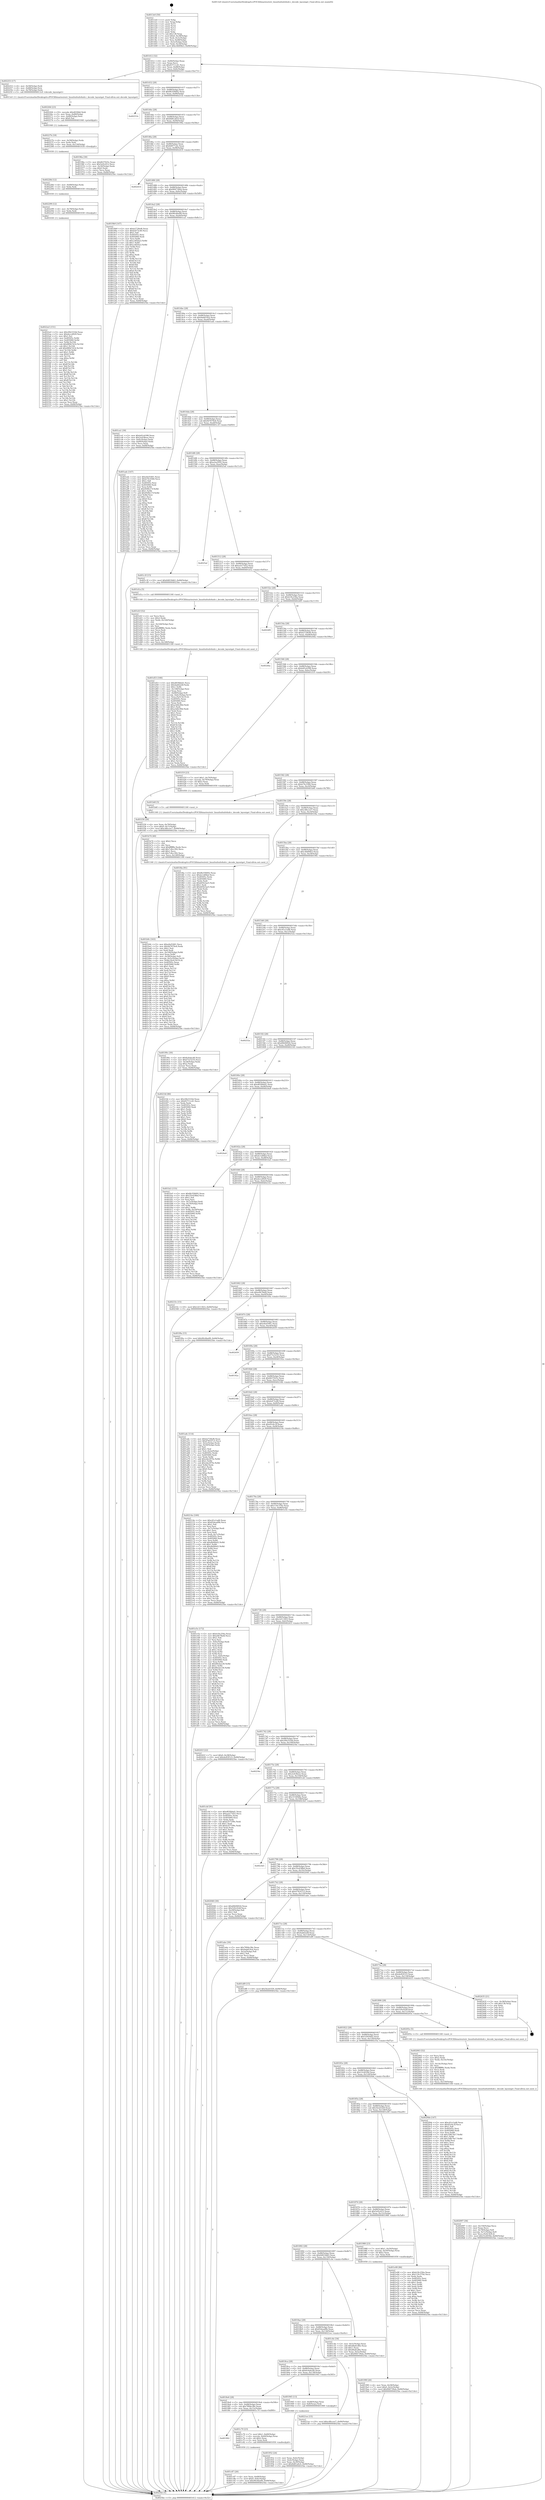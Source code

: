 digraph "0x4013e0" {
  label = "0x4013e0 (/mnt/c/Users/mathe/Desktop/tcc/POCII/binaries/extr_linuxfsnfsnfs4xdr.c_decode_layoutget_Final-ollvm.out::main(0))"
  labelloc = "t"
  node[shape=record]

  Entry [label="",width=0.3,height=0.3,shape=circle,fillcolor=black,style=filled]
  "0x401412" [label="{
     0x401412 [32]\l
     | [instrs]\l
     &nbsp;&nbsp;0x401412 \<+6\>: mov -0x84(%rbp),%eax\l
     &nbsp;&nbsp;0x401418 \<+2\>: mov %eax,%ecx\l
     &nbsp;&nbsp;0x40141a \<+6\>: sub $0x83711c41,%ecx\l
     &nbsp;&nbsp;0x401420 \<+6\>: mov %eax,-0x88(%rbp)\l
     &nbsp;&nbsp;0x401426 \<+6\>: mov %ecx,-0x8c(%rbp)\l
     &nbsp;&nbsp;0x40142c \<+6\>: je 0000000000402253 \<main+0xe73\>\l
  }"]
  "0x402253" [label="{
     0x402253 [17]\l
     | [instrs]\l
     &nbsp;&nbsp;0x402253 \<+4\>: mov -0x58(%rbp),%rdi\l
     &nbsp;&nbsp;0x402257 \<+4\>: mov -0x68(%rbp),%rsi\l
     &nbsp;&nbsp;0x40225b \<+4\>: mov -0x78(%rbp),%rdx\l
     &nbsp;&nbsp;0x40225f \<+5\>: call 00000000004013c0 \<decode_layoutget\>\l
     | [calls]\l
     &nbsp;&nbsp;0x4013c0 \{1\} (/mnt/c/Users/mathe/Desktop/tcc/POCII/binaries/extr_linuxfsnfsnfs4xdr.c_decode_layoutget_Final-ollvm.out::decode_layoutget)\l
  }"]
  "0x401432" [label="{
     0x401432 [28]\l
     | [instrs]\l
     &nbsp;&nbsp;0x401432 \<+5\>: jmp 0000000000401437 \<main+0x57\>\l
     &nbsp;&nbsp;0x401437 \<+6\>: mov -0x88(%rbp),%eax\l
     &nbsp;&nbsp;0x40143d \<+5\>: sub $0x8b358492,%eax\l
     &nbsp;&nbsp;0x401442 \<+6\>: mov %eax,-0x90(%rbp)\l
     &nbsp;&nbsp;0x401448 \<+6\>: je 000000000040251b \<main+0x113b\>\l
  }"]
  Exit [label="",width=0.3,height=0.3,shape=circle,fillcolor=black,style=filled,peripheries=2]
  "0x40251b" [label="{
     0x40251b\l
  }", style=dashed]
  "0x40144e" [label="{
     0x40144e [28]\l
     | [instrs]\l
     &nbsp;&nbsp;0x40144e \<+5\>: jmp 0000000000401453 \<main+0x73\>\l
     &nbsp;&nbsp;0x401453 \<+6\>: mov -0x88(%rbp),%eax\l
     &nbsp;&nbsp;0x401459 \<+5\>: sub $0x8d81a6c0,%eax\l
     &nbsp;&nbsp;0x40145e \<+6\>: mov %eax,-0x94(%rbp)\l
     &nbsp;&nbsp;0x401464 \<+6\>: je 000000000040196a \<main+0x58a\>\l
  }"]
  "0x4022a5" [label="{
     0x4022a5 [151]\l
     | [instrs]\l
     &nbsp;&nbsp;0x4022a5 \<+5\>: mov $0x20b3316d,%eax\l
     &nbsp;&nbsp;0x4022aa \<+5\>: mov $0xdeccd929,%esi\l
     &nbsp;&nbsp;0x4022af \<+2\>: mov $0x1,%cl\l
     &nbsp;&nbsp;0x4022b1 \<+8\>: mov 0x40505c,%r8d\l
     &nbsp;&nbsp;0x4022b9 \<+8\>: mov 0x405060,%r9d\l
     &nbsp;&nbsp;0x4022c1 \<+3\>: mov %r8d,%r10d\l
     &nbsp;&nbsp;0x4022c4 \<+7\>: sub $0x680b7d14,%r10d\l
     &nbsp;&nbsp;0x4022cb \<+4\>: sub $0x1,%r10d\l
     &nbsp;&nbsp;0x4022cf \<+7\>: add $0x680b7d14,%r10d\l
     &nbsp;&nbsp;0x4022d6 \<+4\>: imul %r10d,%r8d\l
     &nbsp;&nbsp;0x4022da \<+4\>: and $0x1,%r8d\l
     &nbsp;&nbsp;0x4022de \<+4\>: cmp $0x0,%r8d\l
     &nbsp;&nbsp;0x4022e2 \<+4\>: sete %r11b\l
     &nbsp;&nbsp;0x4022e6 \<+4\>: cmp $0xa,%r9d\l
     &nbsp;&nbsp;0x4022ea \<+3\>: setl %bl\l
     &nbsp;&nbsp;0x4022ed \<+3\>: mov %r11b,%r14b\l
     &nbsp;&nbsp;0x4022f0 \<+4\>: xor $0xff,%r14b\l
     &nbsp;&nbsp;0x4022f4 \<+3\>: mov %bl,%r15b\l
     &nbsp;&nbsp;0x4022f7 \<+4\>: xor $0xff,%r15b\l
     &nbsp;&nbsp;0x4022fb \<+3\>: xor $0x1,%cl\l
     &nbsp;&nbsp;0x4022fe \<+3\>: mov %r14b,%r12b\l
     &nbsp;&nbsp;0x402301 \<+4\>: and $0xff,%r12b\l
     &nbsp;&nbsp;0x402305 \<+3\>: and %cl,%r11b\l
     &nbsp;&nbsp;0x402308 \<+3\>: mov %r15b,%r13b\l
     &nbsp;&nbsp;0x40230b \<+4\>: and $0xff,%r13b\l
     &nbsp;&nbsp;0x40230f \<+2\>: and %cl,%bl\l
     &nbsp;&nbsp;0x402311 \<+3\>: or %r11b,%r12b\l
     &nbsp;&nbsp;0x402314 \<+3\>: or %bl,%r13b\l
     &nbsp;&nbsp;0x402317 \<+3\>: xor %r13b,%r12b\l
     &nbsp;&nbsp;0x40231a \<+3\>: or %r15b,%r14b\l
     &nbsp;&nbsp;0x40231d \<+4\>: xor $0xff,%r14b\l
     &nbsp;&nbsp;0x402321 \<+3\>: or $0x1,%cl\l
     &nbsp;&nbsp;0x402324 \<+3\>: and %cl,%r14b\l
     &nbsp;&nbsp;0x402327 \<+3\>: or %r14b,%r12b\l
     &nbsp;&nbsp;0x40232a \<+4\>: test $0x1,%r12b\l
     &nbsp;&nbsp;0x40232e \<+3\>: cmovne %esi,%eax\l
     &nbsp;&nbsp;0x402331 \<+6\>: mov %eax,-0x84(%rbp)\l
     &nbsp;&nbsp;0x402337 \<+5\>: jmp 00000000004025be \<main+0x11de\>\l
  }"]
  "0x40196a" [label="{
     0x40196a [30]\l
     | [instrs]\l
     &nbsp;&nbsp;0x40196a \<+5\>: mov $0xfb57025c,%eax\l
     &nbsp;&nbsp;0x40196f \<+5\>: mov $0x5ef2c612,%ecx\l
     &nbsp;&nbsp;0x401974 \<+3\>: mov -0x30(%rbp),%edx\l
     &nbsp;&nbsp;0x401977 \<+3\>: cmp $0x0,%edx\l
     &nbsp;&nbsp;0x40197a \<+3\>: cmove %ecx,%eax\l
     &nbsp;&nbsp;0x40197d \<+6\>: mov %eax,-0x84(%rbp)\l
     &nbsp;&nbsp;0x401983 \<+5\>: jmp 00000000004025be \<main+0x11de\>\l
  }"]
  "0x40146a" [label="{
     0x40146a [28]\l
     | [instrs]\l
     &nbsp;&nbsp;0x40146a \<+5\>: jmp 000000000040146f \<main+0x8f\>\l
     &nbsp;&nbsp;0x40146f \<+6\>: mov -0x88(%rbp),%eax\l
     &nbsp;&nbsp;0x401475 \<+5\>: sub $0x8d977c4c,%eax\l
     &nbsp;&nbsp;0x40147a \<+6\>: mov %eax,-0x98(%rbp)\l
     &nbsp;&nbsp;0x401480 \<+6\>: je 0000000000402410 \<main+0x1030\>\l
  }"]
  "0x402299" [label="{
     0x402299 [12]\l
     | [instrs]\l
     &nbsp;&nbsp;0x402299 \<+4\>: mov -0x78(%rbp),%rdx\l
     &nbsp;&nbsp;0x40229d \<+3\>: mov %rdx,%rdi\l
     &nbsp;&nbsp;0x4022a0 \<+5\>: call 0000000000401030 \<free@plt\>\l
     | [calls]\l
     &nbsp;&nbsp;0x401030 \{1\} (unknown)\l
  }"]
  "0x402410" [label="{
     0x402410\l
  }", style=dashed]
  "0x401486" [label="{
     0x401486 [28]\l
     | [instrs]\l
     &nbsp;&nbsp;0x401486 \<+5\>: jmp 000000000040148b \<main+0xab\>\l
     &nbsp;&nbsp;0x40148b \<+6\>: mov -0x88(%rbp),%eax\l
     &nbsp;&nbsp;0x401491 \<+5\>: sub $0x904739eb,%eax\l
     &nbsp;&nbsp;0x401496 \<+6\>: mov %eax,-0x9c(%rbp)\l
     &nbsp;&nbsp;0x40149c \<+6\>: je 00000000004019b9 \<main+0x5d9\>\l
  }"]
  "0x40228d" [label="{
     0x40228d [12]\l
     | [instrs]\l
     &nbsp;&nbsp;0x40228d \<+4\>: mov -0x68(%rbp),%rdx\l
     &nbsp;&nbsp;0x402291 \<+3\>: mov %rdx,%rdi\l
     &nbsp;&nbsp;0x402294 \<+5\>: call 0000000000401030 \<free@plt\>\l
     | [calls]\l
     &nbsp;&nbsp;0x401030 \{1\} (unknown)\l
  }"]
  "0x4019b9" [label="{
     0x4019b9 [147]\l
     | [instrs]\l
     &nbsp;&nbsp;0x4019b9 \<+5\>: mov $0xb2728ef6,%eax\l
     &nbsp;&nbsp;0x4019be \<+5\>: mov $0xfe473c40,%ecx\l
     &nbsp;&nbsp;0x4019c3 \<+2\>: mov $0x1,%dl\l
     &nbsp;&nbsp;0x4019c5 \<+7\>: mov 0x40505c,%esi\l
     &nbsp;&nbsp;0x4019cc \<+7\>: mov 0x405060,%edi\l
     &nbsp;&nbsp;0x4019d3 \<+3\>: mov %esi,%r8d\l
     &nbsp;&nbsp;0x4019d6 \<+7\>: sub $0xcc6f2ba3,%r8d\l
     &nbsp;&nbsp;0x4019dd \<+4\>: sub $0x1,%r8d\l
     &nbsp;&nbsp;0x4019e1 \<+7\>: add $0xcc6f2ba3,%r8d\l
     &nbsp;&nbsp;0x4019e8 \<+4\>: imul %r8d,%esi\l
     &nbsp;&nbsp;0x4019ec \<+3\>: and $0x1,%esi\l
     &nbsp;&nbsp;0x4019ef \<+3\>: cmp $0x0,%esi\l
     &nbsp;&nbsp;0x4019f2 \<+4\>: sete %r9b\l
     &nbsp;&nbsp;0x4019f6 \<+3\>: cmp $0xa,%edi\l
     &nbsp;&nbsp;0x4019f9 \<+4\>: setl %r10b\l
     &nbsp;&nbsp;0x4019fd \<+3\>: mov %r9b,%r11b\l
     &nbsp;&nbsp;0x401a00 \<+4\>: xor $0xff,%r11b\l
     &nbsp;&nbsp;0x401a04 \<+3\>: mov %r10b,%bl\l
     &nbsp;&nbsp;0x401a07 \<+3\>: xor $0xff,%bl\l
     &nbsp;&nbsp;0x401a0a \<+3\>: xor $0x0,%dl\l
     &nbsp;&nbsp;0x401a0d \<+3\>: mov %r11b,%r14b\l
     &nbsp;&nbsp;0x401a10 \<+4\>: and $0x0,%r14b\l
     &nbsp;&nbsp;0x401a14 \<+3\>: and %dl,%r9b\l
     &nbsp;&nbsp;0x401a17 \<+3\>: mov %bl,%r15b\l
     &nbsp;&nbsp;0x401a1a \<+4\>: and $0x0,%r15b\l
     &nbsp;&nbsp;0x401a1e \<+3\>: and %dl,%r10b\l
     &nbsp;&nbsp;0x401a21 \<+3\>: or %r9b,%r14b\l
     &nbsp;&nbsp;0x401a24 \<+3\>: or %r10b,%r15b\l
     &nbsp;&nbsp;0x401a27 \<+3\>: xor %r15b,%r14b\l
     &nbsp;&nbsp;0x401a2a \<+3\>: or %bl,%r11b\l
     &nbsp;&nbsp;0x401a2d \<+4\>: xor $0xff,%r11b\l
     &nbsp;&nbsp;0x401a31 \<+3\>: or $0x0,%dl\l
     &nbsp;&nbsp;0x401a34 \<+3\>: and %dl,%r11b\l
     &nbsp;&nbsp;0x401a37 \<+3\>: or %r11b,%r14b\l
     &nbsp;&nbsp;0x401a3a \<+4\>: test $0x1,%r14b\l
     &nbsp;&nbsp;0x401a3e \<+3\>: cmovne %ecx,%eax\l
     &nbsp;&nbsp;0x401a41 \<+6\>: mov %eax,-0x84(%rbp)\l
     &nbsp;&nbsp;0x401a47 \<+5\>: jmp 00000000004025be \<main+0x11de\>\l
  }"]
  "0x4014a2" [label="{
     0x4014a2 [28]\l
     | [instrs]\l
     &nbsp;&nbsp;0x4014a2 \<+5\>: jmp 00000000004014a7 \<main+0xc7\>\l
     &nbsp;&nbsp;0x4014a7 \<+6\>: mov -0x88(%rbp),%eax\l
     &nbsp;&nbsp;0x4014ad \<+5\>: sub $0x90c6ba99,%eax\l
     &nbsp;&nbsp;0x4014b2 \<+6\>: mov %eax,-0xa0(%rbp)\l
     &nbsp;&nbsp;0x4014b8 \<+6\>: je 0000000000401ca1 \<main+0x8c1\>\l
  }"]
  "0x40227b" [label="{
     0x40227b [18]\l
     | [instrs]\l
     &nbsp;&nbsp;0x40227b \<+4\>: mov -0x58(%rbp),%rdx\l
     &nbsp;&nbsp;0x40227f \<+3\>: mov %rdx,%rdi\l
     &nbsp;&nbsp;0x402282 \<+6\>: mov %eax,-0x154(%rbp)\l
     &nbsp;&nbsp;0x402288 \<+5\>: call 0000000000401030 \<free@plt\>\l
     | [calls]\l
     &nbsp;&nbsp;0x401030 \{1\} (unknown)\l
  }"]
  "0x401ca1" [label="{
     0x401ca1 [30]\l
     | [instrs]\l
     &nbsp;&nbsp;0x401ca1 \<+5\>: mov $0xb45cb598,%eax\l
     &nbsp;&nbsp;0x401ca6 \<+5\>: mov $0x2e438eee,%ecx\l
     &nbsp;&nbsp;0x401cab \<+3\>: mov -0x6c(%rbp),%edx\l
     &nbsp;&nbsp;0x401cae \<+3\>: cmp -0x60(%rbp),%edx\l
     &nbsp;&nbsp;0x401cb1 \<+3\>: cmovl %ecx,%eax\l
     &nbsp;&nbsp;0x401cb4 \<+6\>: mov %eax,-0x84(%rbp)\l
     &nbsp;&nbsp;0x401cba \<+5\>: jmp 00000000004025be \<main+0x11de\>\l
  }"]
  "0x4014be" [label="{
     0x4014be [28]\l
     | [instrs]\l
     &nbsp;&nbsp;0x4014be \<+5\>: jmp 00000000004014c3 \<main+0xe3\>\l
     &nbsp;&nbsp;0x4014c3 \<+6\>: mov -0x88(%rbp),%eax\l
     &nbsp;&nbsp;0x4014c9 \<+5\>: sub $0x9ab819cb,%eax\l
     &nbsp;&nbsp;0x4014ce \<+6\>: mov %eax,-0xa4(%rbp)\l
     &nbsp;&nbsp;0x4014d4 \<+6\>: je 0000000000401adc \<main+0x6fc\>\l
  }"]
  "0x402264" [label="{
     0x402264 [23]\l
     | [instrs]\l
     &nbsp;&nbsp;0x402264 \<+10\>: movabs $0x4030b6,%rdi\l
     &nbsp;&nbsp;0x40226e \<+3\>: mov %eax,-0x80(%rbp)\l
     &nbsp;&nbsp;0x402271 \<+3\>: mov -0x80(%rbp),%esi\l
     &nbsp;&nbsp;0x402274 \<+2\>: mov $0x0,%al\l
     &nbsp;&nbsp;0x402276 \<+5\>: call 0000000000401040 \<printf@plt\>\l
     | [calls]\l
     &nbsp;&nbsp;0x401040 \{1\} (unknown)\l
  }"]
  "0x401adc" [label="{
     0x401adc [147]\l
     | [instrs]\l
     &nbsp;&nbsp;0x401adc \<+5\>: mov $0xe6ef1661,%eax\l
     &nbsp;&nbsp;0x401ae1 \<+5\>: mov $0xb7fe3584,%ecx\l
     &nbsp;&nbsp;0x401ae6 \<+2\>: mov $0x1,%dl\l
     &nbsp;&nbsp;0x401ae8 \<+7\>: mov 0x40505c,%esi\l
     &nbsp;&nbsp;0x401aef \<+7\>: mov 0x405060,%edi\l
     &nbsp;&nbsp;0x401af6 \<+3\>: mov %esi,%r8d\l
     &nbsp;&nbsp;0x401af9 \<+7\>: sub $0x95f9e17f,%r8d\l
     &nbsp;&nbsp;0x401b00 \<+4\>: sub $0x1,%r8d\l
     &nbsp;&nbsp;0x401b04 \<+7\>: add $0x95f9e17f,%r8d\l
     &nbsp;&nbsp;0x401b0b \<+4\>: imul %r8d,%esi\l
     &nbsp;&nbsp;0x401b0f \<+3\>: and $0x1,%esi\l
     &nbsp;&nbsp;0x401b12 \<+3\>: cmp $0x0,%esi\l
     &nbsp;&nbsp;0x401b15 \<+4\>: sete %r9b\l
     &nbsp;&nbsp;0x401b19 \<+3\>: cmp $0xa,%edi\l
     &nbsp;&nbsp;0x401b1c \<+4\>: setl %r10b\l
     &nbsp;&nbsp;0x401b20 \<+3\>: mov %r9b,%r11b\l
     &nbsp;&nbsp;0x401b23 \<+4\>: xor $0xff,%r11b\l
     &nbsp;&nbsp;0x401b27 \<+3\>: mov %r10b,%bl\l
     &nbsp;&nbsp;0x401b2a \<+3\>: xor $0xff,%bl\l
     &nbsp;&nbsp;0x401b2d \<+3\>: xor $0x1,%dl\l
     &nbsp;&nbsp;0x401b30 \<+3\>: mov %r11b,%r14b\l
     &nbsp;&nbsp;0x401b33 \<+4\>: and $0xff,%r14b\l
     &nbsp;&nbsp;0x401b37 \<+3\>: and %dl,%r9b\l
     &nbsp;&nbsp;0x401b3a \<+3\>: mov %bl,%r15b\l
     &nbsp;&nbsp;0x401b3d \<+4\>: and $0xff,%r15b\l
     &nbsp;&nbsp;0x401b41 \<+3\>: and %dl,%r10b\l
     &nbsp;&nbsp;0x401b44 \<+3\>: or %r9b,%r14b\l
     &nbsp;&nbsp;0x401b47 \<+3\>: or %r10b,%r15b\l
     &nbsp;&nbsp;0x401b4a \<+3\>: xor %r15b,%r14b\l
     &nbsp;&nbsp;0x401b4d \<+3\>: or %bl,%r11b\l
     &nbsp;&nbsp;0x401b50 \<+4\>: xor $0xff,%r11b\l
     &nbsp;&nbsp;0x401b54 \<+3\>: or $0x1,%dl\l
     &nbsp;&nbsp;0x401b57 \<+3\>: and %dl,%r11b\l
     &nbsp;&nbsp;0x401b5a \<+3\>: or %r11b,%r14b\l
     &nbsp;&nbsp;0x401b5d \<+4\>: test $0x1,%r14b\l
     &nbsp;&nbsp;0x401b61 \<+3\>: cmovne %ecx,%eax\l
     &nbsp;&nbsp;0x401b64 \<+6\>: mov %eax,-0x84(%rbp)\l
     &nbsp;&nbsp;0x401b6a \<+5\>: jmp 00000000004025be \<main+0x11de\>\l
  }"]
  "0x4014da" [label="{
     0x4014da [28]\l
     | [instrs]\l
     &nbsp;&nbsp;0x4014da \<+5\>: jmp 00000000004014df \<main+0xff\>\l
     &nbsp;&nbsp;0x4014df \<+6\>: mov -0x88(%rbp),%eax\l
     &nbsp;&nbsp;0x4014e5 \<+5\>: sub $0x9d7670e4,%eax\l
     &nbsp;&nbsp;0x4014ea \<+6\>: mov %eax,-0xa8(%rbp)\l
     &nbsp;&nbsp;0x4014f0 \<+6\>: je 0000000000401c3f \<main+0x85f\>\l
  }"]
  "0x402097" [label="{
     0x402097 [36]\l
     | [instrs]\l
     &nbsp;&nbsp;0x402097 \<+6\>: mov -0x150(%rbp),%ecx\l
     &nbsp;&nbsp;0x40209d \<+3\>: imul %eax,%ecx\l
     &nbsp;&nbsp;0x4020a0 \<+4\>: mov -0x78(%rbp),%r8\l
     &nbsp;&nbsp;0x4020a4 \<+4\>: movslq -0x7c(%rbp),%r9\l
     &nbsp;&nbsp;0x4020a8 \<+4\>: mov %ecx,(%r8,%r9,4)\l
     &nbsp;&nbsp;0x4020ac \<+10\>: movl $0x53c6f39d,-0x84(%rbp)\l
     &nbsp;&nbsp;0x4020b6 \<+5\>: jmp 00000000004025be \<main+0x11de\>\l
  }"]
  "0x401c3f" [label="{
     0x401c3f [15]\l
     | [instrs]\l
     &nbsp;&nbsp;0x401c3f \<+10\>: movl $0x64819db5,-0x84(%rbp)\l
     &nbsp;&nbsp;0x401c49 \<+5\>: jmp 00000000004025be \<main+0x11de\>\l
  }"]
  "0x4014f6" [label="{
     0x4014f6 [28]\l
     | [instrs]\l
     &nbsp;&nbsp;0x4014f6 \<+5\>: jmp 00000000004014fb \<main+0x11b\>\l
     &nbsp;&nbsp;0x4014fb \<+6\>: mov -0x88(%rbp),%eax\l
     &nbsp;&nbsp;0x401501 \<+5\>: sub $0xa2ac95f2,%eax\l
     &nbsp;&nbsp;0x401506 \<+6\>: mov %eax,-0xac(%rbp)\l
     &nbsp;&nbsp;0x40150c \<+6\>: je 00000000004025af \<main+0x11cf\>\l
  }"]
  "0x402063" [label="{
     0x402063 [52]\l
     | [instrs]\l
     &nbsp;&nbsp;0x402063 \<+2\>: xor %ecx,%ecx\l
     &nbsp;&nbsp;0x402065 \<+5\>: mov $0x2,%edx\l
     &nbsp;&nbsp;0x40206a \<+6\>: mov %edx,-0x14c(%rbp)\l
     &nbsp;&nbsp;0x402070 \<+1\>: cltd\l
     &nbsp;&nbsp;0x402071 \<+6\>: mov -0x14c(%rbp),%esi\l
     &nbsp;&nbsp;0x402077 \<+2\>: idiv %esi\l
     &nbsp;&nbsp;0x402079 \<+6\>: imul $0xfffffffe,%edx,%edx\l
     &nbsp;&nbsp;0x40207f \<+2\>: mov %ecx,%edi\l
     &nbsp;&nbsp;0x402081 \<+2\>: sub %edx,%edi\l
     &nbsp;&nbsp;0x402083 \<+2\>: mov %ecx,%edx\l
     &nbsp;&nbsp;0x402085 \<+3\>: sub $0x1,%edx\l
     &nbsp;&nbsp;0x402088 \<+2\>: add %edx,%edi\l
     &nbsp;&nbsp;0x40208a \<+2\>: sub %edi,%ecx\l
     &nbsp;&nbsp;0x40208c \<+6\>: mov %ecx,-0x150(%rbp)\l
     &nbsp;&nbsp;0x402092 \<+5\>: call 0000000000401160 \<next_i\>\l
     | [calls]\l
     &nbsp;&nbsp;0x401160 \{1\} (/mnt/c/Users/mathe/Desktop/tcc/POCII/binaries/extr_linuxfsnfsnfs4xdr.c_decode_layoutget_Final-ollvm.out::next_i)\l
  }"]
  "0x4025af" [label="{
     0x4025af\l
  }", style=dashed]
  "0x401512" [label="{
     0x401512 [28]\l
     | [instrs]\l
     &nbsp;&nbsp;0x401512 \<+5\>: jmp 0000000000401517 \<main+0x137\>\l
     &nbsp;&nbsp;0x401517 \<+6\>: mov -0x88(%rbp),%eax\l
     &nbsp;&nbsp;0x40151d \<+5\>: sub $0xacb77d52,%eax\l
     &nbsp;&nbsp;0x401522 \<+6\>: mov %eax,-0xb0(%rbp)\l
     &nbsp;&nbsp;0x401528 \<+6\>: je 0000000000401d1a \<main+0x93a\>\l
  }"]
  "0x401f30" [label="{
     0x401f30 [26]\l
     | [instrs]\l
     &nbsp;&nbsp;0x401f30 \<+4\>: mov %rax,-0x78(%rbp)\l
     &nbsp;&nbsp;0x401f34 \<+7\>: movl $0x0,-0x7c(%rbp)\l
     &nbsp;&nbsp;0x401f3b \<+10\>: movl $0xc48ccee7,-0x84(%rbp)\l
     &nbsp;&nbsp;0x401f45 \<+5\>: jmp 00000000004025be \<main+0x11de\>\l
  }"]
  "0x401d1a" [label="{
     0x401d1a [5]\l
     | [instrs]\l
     &nbsp;&nbsp;0x401d1a \<+5\>: call 0000000000401160 \<next_i\>\l
     | [calls]\l
     &nbsp;&nbsp;0x401160 \{1\} (/mnt/c/Users/mathe/Desktop/tcc/POCII/binaries/extr_linuxfsnfsnfs4xdr.c_decode_layoutget_Final-ollvm.out::next_i)\l
  }"]
  "0x40152e" [label="{
     0x40152e [28]\l
     | [instrs]\l
     &nbsp;&nbsp;0x40152e \<+5\>: jmp 0000000000401533 \<main+0x153\>\l
     &nbsp;&nbsp;0x401533 \<+6\>: mov -0x88(%rbp),%eax\l
     &nbsp;&nbsp;0x401539 \<+5\>: sub $0xb18c256a,%eax\l
     &nbsp;&nbsp;0x40153e \<+6\>: mov %eax,-0xb4(%rbp)\l
     &nbsp;&nbsp;0x401544 \<+6\>: je 00000000004024f9 \<main+0x1119\>\l
  }"]
  "0x401d53" [label="{
     0x401d53 [166]\l
     | [instrs]\l
     &nbsp;&nbsp;0x401d53 \<+5\>: mov $0xd830bbd1,%ecx\l
     &nbsp;&nbsp;0x401d58 \<+5\>: mov $0x4ab62e6f,%edx\l
     &nbsp;&nbsp;0x401d5d \<+3\>: mov $0x1,%r8b\l
     &nbsp;&nbsp;0x401d60 \<+6\>: mov -0x148(%rbp),%esi\l
     &nbsp;&nbsp;0x401d66 \<+3\>: imul %eax,%esi\l
     &nbsp;&nbsp;0x401d69 \<+4\>: mov -0x68(%rbp),%r9\l
     &nbsp;&nbsp;0x401d6d \<+4\>: movslq -0x6c(%rbp),%r10\l
     &nbsp;&nbsp;0x401d71 \<+4\>: mov %esi,(%r9,%r10,4)\l
     &nbsp;&nbsp;0x401d75 \<+7\>: mov 0x40505c,%eax\l
     &nbsp;&nbsp;0x401d7c \<+7\>: mov 0x405060,%esi\l
     &nbsp;&nbsp;0x401d83 \<+2\>: mov %eax,%edi\l
     &nbsp;&nbsp;0x401d85 \<+6\>: add $0xa3d4c06d,%edi\l
     &nbsp;&nbsp;0x401d8b \<+3\>: sub $0x1,%edi\l
     &nbsp;&nbsp;0x401d8e \<+6\>: sub $0xa3d4c06d,%edi\l
     &nbsp;&nbsp;0x401d94 \<+3\>: imul %edi,%eax\l
     &nbsp;&nbsp;0x401d97 \<+3\>: and $0x1,%eax\l
     &nbsp;&nbsp;0x401d9a \<+3\>: cmp $0x0,%eax\l
     &nbsp;&nbsp;0x401d9d \<+4\>: sete %r11b\l
     &nbsp;&nbsp;0x401da1 \<+3\>: cmp $0xa,%esi\l
     &nbsp;&nbsp;0x401da4 \<+3\>: setl %bl\l
     &nbsp;&nbsp;0x401da7 \<+3\>: mov %r11b,%r14b\l
     &nbsp;&nbsp;0x401daa \<+4\>: xor $0xff,%r14b\l
     &nbsp;&nbsp;0x401dae \<+3\>: mov %bl,%r15b\l
     &nbsp;&nbsp;0x401db1 \<+4\>: xor $0xff,%r15b\l
     &nbsp;&nbsp;0x401db5 \<+4\>: xor $0x1,%r8b\l
     &nbsp;&nbsp;0x401db9 \<+3\>: mov %r14b,%r12b\l
     &nbsp;&nbsp;0x401dbc \<+4\>: and $0xff,%r12b\l
     &nbsp;&nbsp;0x401dc0 \<+3\>: and %r8b,%r11b\l
     &nbsp;&nbsp;0x401dc3 \<+3\>: mov %r15b,%r13b\l
     &nbsp;&nbsp;0x401dc6 \<+4\>: and $0xff,%r13b\l
     &nbsp;&nbsp;0x401dca \<+3\>: and %r8b,%bl\l
     &nbsp;&nbsp;0x401dcd \<+3\>: or %r11b,%r12b\l
     &nbsp;&nbsp;0x401dd0 \<+3\>: or %bl,%r13b\l
     &nbsp;&nbsp;0x401dd3 \<+3\>: xor %r13b,%r12b\l
     &nbsp;&nbsp;0x401dd6 \<+3\>: or %r15b,%r14b\l
     &nbsp;&nbsp;0x401dd9 \<+4\>: xor $0xff,%r14b\l
     &nbsp;&nbsp;0x401ddd \<+4\>: or $0x1,%r8b\l
     &nbsp;&nbsp;0x401de1 \<+3\>: and %r8b,%r14b\l
     &nbsp;&nbsp;0x401de4 \<+3\>: or %r14b,%r12b\l
     &nbsp;&nbsp;0x401de7 \<+4\>: test $0x1,%r12b\l
     &nbsp;&nbsp;0x401deb \<+3\>: cmovne %edx,%ecx\l
     &nbsp;&nbsp;0x401dee \<+6\>: mov %ecx,-0x84(%rbp)\l
     &nbsp;&nbsp;0x401df4 \<+5\>: jmp 00000000004025be \<main+0x11de\>\l
  }"]
  "0x4024f9" [label="{
     0x4024f9\l
  }", style=dashed]
  "0x40154a" [label="{
     0x40154a [28]\l
     | [instrs]\l
     &nbsp;&nbsp;0x40154a \<+5\>: jmp 000000000040154f \<main+0x16f\>\l
     &nbsp;&nbsp;0x40154f \<+6\>: mov -0x88(%rbp),%eax\l
     &nbsp;&nbsp;0x401555 \<+5\>: sub $0xb2728ef6,%eax\l
     &nbsp;&nbsp;0x40155a \<+6\>: mov %eax,-0xb8(%rbp)\l
     &nbsp;&nbsp;0x401560 \<+6\>: je 000000000040244a \<main+0x106a\>\l
  }"]
  "0x401d1f" [label="{
     0x401d1f [52]\l
     | [instrs]\l
     &nbsp;&nbsp;0x401d1f \<+2\>: xor %ecx,%ecx\l
     &nbsp;&nbsp;0x401d21 \<+5\>: mov $0x2,%edx\l
     &nbsp;&nbsp;0x401d26 \<+6\>: mov %edx,-0x144(%rbp)\l
     &nbsp;&nbsp;0x401d2c \<+1\>: cltd\l
     &nbsp;&nbsp;0x401d2d \<+6\>: mov -0x144(%rbp),%esi\l
     &nbsp;&nbsp;0x401d33 \<+2\>: idiv %esi\l
     &nbsp;&nbsp;0x401d35 \<+6\>: imul $0xfffffffe,%edx,%edx\l
     &nbsp;&nbsp;0x401d3b \<+2\>: mov %ecx,%edi\l
     &nbsp;&nbsp;0x401d3d \<+2\>: sub %edx,%edi\l
     &nbsp;&nbsp;0x401d3f \<+2\>: mov %ecx,%edx\l
     &nbsp;&nbsp;0x401d41 \<+3\>: sub $0x1,%edx\l
     &nbsp;&nbsp;0x401d44 \<+2\>: add %edx,%edi\l
     &nbsp;&nbsp;0x401d46 \<+2\>: sub %edi,%ecx\l
     &nbsp;&nbsp;0x401d48 \<+6\>: mov %ecx,-0x148(%rbp)\l
     &nbsp;&nbsp;0x401d4e \<+5\>: call 0000000000401160 \<next_i\>\l
     | [calls]\l
     &nbsp;&nbsp;0x401160 \{1\} (/mnt/c/Users/mathe/Desktop/tcc/POCII/binaries/extr_linuxfsnfsnfs4xdr.c_decode_layoutget_Final-ollvm.out::next_i)\l
  }"]
  "0x40244a" [label="{
     0x40244a\l
  }", style=dashed]
  "0x401566" [label="{
     0x401566 [28]\l
     | [instrs]\l
     &nbsp;&nbsp;0x401566 \<+5\>: jmp 000000000040156b \<main+0x18b\>\l
     &nbsp;&nbsp;0x40156b \<+6\>: mov -0x88(%rbp),%eax\l
     &nbsp;&nbsp;0x401571 \<+5\>: sub $0xb45cb598,%eax\l
     &nbsp;&nbsp;0x401576 \<+6\>: mov %eax,-0xbc(%rbp)\l
     &nbsp;&nbsp;0x40157c \<+6\>: je 0000000000401f19 \<main+0xb39\>\l
  }"]
  "0x401c87" [label="{
     0x401c87 [26]\l
     | [instrs]\l
     &nbsp;&nbsp;0x401c87 \<+4\>: mov %rax,-0x68(%rbp)\l
     &nbsp;&nbsp;0x401c8b \<+7\>: movl $0x0,-0x6c(%rbp)\l
     &nbsp;&nbsp;0x401c92 \<+10\>: movl $0x90c6ba99,-0x84(%rbp)\l
     &nbsp;&nbsp;0x401c9c \<+5\>: jmp 00000000004025be \<main+0x11de\>\l
  }"]
  "0x401f19" [label="{
     0x401f19 [23]\l
     | [instrs]\l
     &nbsp;&nbsp;0x401f19 \<+7\>: movl $0x1,-0x70(%rbp)\l
     &nbsp;&nbsp;0x401f20 \<+4\>: movslq -0x70(%rbp),%rax\l
     &nbsp;&nbsp;0x401f24 \<+4\>: shl $0x2,%rax\l
     &nbsp;&nbsp;0x401f28 \<+3\>: mov %rax,%rdi\l
     &nbsp;&nbsp;0x401f2b \<+5\>: call 0000000000401050 \<malloc@plt\>\l
     | [calls]\l
     &nbsp;&nbsp;0x401050 \{1\} (unknown)\l
  }"]
  "0x401582" [label="{
     0x401582 [28]\l
     | [instrs]\l
     &nbsp;&nbsp;0x401582 \<+5\>: jmp 0000000000401587 \<main+0x1a7\>\l
     &nbsp;&nbsp;0x401587 \<+6\>: mov -0x88(%rbp),%eax\l
     &nbsp;&nbsp;0x40158d \<+5\>: sub $0xb7fe3584,%eax\l
     &nbsp;&nbsp;0x401592 \<+6\>: mov %eax,-0xc0(%rbp)\l
     &nbsp;&nbsp;0x401598 \<+6\>: je 0000000000401b6f \<main+0x78f\>\l
  }"]
  "0x401902" [label="{
     0x401902\l
  }", style=dashed]
  "0x401b6f" [label="{
     0x401b6f [5]\l
     | [instrs]\l
     &nbsp;&nbsp;0x401b6f \<+5\>: call 0000000000401160 \<next_i\>\l
     | [calls]\l
     &nbsp;&nbsp;0x401160 \{1\} (/mnt/c/Users/mathe/Desktop/tcc/POCII/binaries/extr_linuxfsnfsnfs4xdr.c_decode_layoutget_Final-ollvm.out::next_i)\l
  }"]
  "0x40159e" [label="{
     0x40159e [28]\l
     | [instrs]\l
     &nbsp;&nbsp;0x40159e \<+5\>: jmp 00000000004015a3 \<main+0x1c3\>\l
     &nbsp;&nbsp;0x4015a3 \<+6\>: mov -0x88(%rbp),%eax\l
     &nbsp;&nbsp;0x4015a9 \<+5\>: sub $0xc48ccee7,%eax\l
     &nbsp;&nbsp;0x4015ae \<+6\>: mov %eax,-0xc4(%rbp)\l
     &nbsp;&nbsp;0x4015b4 \<+6\>: je 0000000000401f4a \<main+0xb6a\>\l
  }"]
  "0x401c70" [label="{
     0x401c70 [23]\l
     | [instrs]\l
     &nbsp;&nbsp;0x401c70 \<+7\>: movl $0x1,-0x60(%rbp)\l
     &nbsp;&nbsp;0x401c77 \<+4\>: movslq -0x60(%rbp),%rax\l
     &nbsp;&nbsp;0x401c7b \<+4\>: shl $0x2,%rax\l
     &nbsp;&nbsp;0x401c7f \<+3\>: mov %rax,%rdi\l
     &nbsp;&nbsp;0x401c82 \<+5\>: call 0000000000401050 \<malloc@plt\>\l
     | [calls]\l
     &nbsp;&nbsp;0x401050 \{1\} (unknown)\l
  }"]
  "0x401f4a" [label="{
     0x401f4a [91]\l
     | [instrs]\l
     &nbsp;&nbsp;0x401f4a \<+5\>: mov $0x8b358492,%eax\l
     &nbsp;&nbsp;0x401f4f \<+5\>: mov $0xdc1df4bd,%ecx\l
     &nbsp;&nbsp;0x401f54 \<+7\>: mov 0x40505c,%edx\l
     &nbsp;&nbsp;0x401f5b \<+7\>: mov 0x405060,%esi\l
     &nbsp;&nbsp;0x401f62 \<+2\>: mov %edx,%edi\l
     &nbsp;&nbsp;0x401f64 \<+6\>: sub $0xb05b3ae5,%edi\l
     &nbsp;&nbsp;0x401f6a \<+3\>: sub $0x1,%edi\l
     &nbsp;&nbsp;0x401f6d \<+6\>: add $0xb05b3ae5,%edi\l
     &nbsp;&nbsp;0x401f73 \<+3\>: imul %edi,%edx\l
     &nbsp;&nbsp;0x401f76 \<+3\>: and $0x1,%edx\l
     &nbsp;&nbsp;0x401f79 \<+3\>: cmp $0x0,%edx\l
     &nbsp;&nbsp;0x401f7c \<+4\>: sete %r8b\l
     &nbsp;&nbsp;0x401f80 \<+3\>: cmp $0xa,%esi\l
     &nbsp;&nbsp;0x401f83 \<+4\>: setl %r9b\l
     &nbsp;&nbsp;0x401f87 \<+3\>: mov %r8b,%r10b\l
     &nbsp;&nbsp;0x401f8a \<+3\>: and %r9b,%r10b\l
     &nbsp;&nbsp;0x401f8d \<+3\>: xor %r9b,%r8b\l
     &nbsp;&nbsp;0x401f90 \<+3\>: or %r8b,%r10b\l
     &nbsp;&nbsp;0x401f93 \<+4\>: test $0x1,%r10b\l
     &nbsp;&nbsp;0x401f97 \<+3\>: cmovne %ecx,%eax\l
     &nbsp;&nbsp;0x401f9a \<+6\>: mov %eax,-0x84(%rbp)\l
     &nbsp;&nbsp;0x401fa0 \<+5\>: jmp 00000000004025be \<main+0x11de\>\l
  }"]
  "0x4015ba" [label="{
     0x4015ba [28]\l
     | [instrs]\l
     &nbsp;&nbsp;0x4015ba \<+5\>: jmp 00000000004015bf \<main+0x1df\>\l
     &nbsp;&nbsp;0x4015bf \<+6\>: mov -0x88(%rbp),%eax\l
     &nbsp;&nbsp;0x4015c5 \<+5\>: sub $0xc4fd94b3,%eax\l
     &nbsp;&nbsp;0x4015ca \<+6\>: mov %eax,-0xc8(%rbp)\l
     &nbsp;&nbsp;0x4015d0 \<+6\>: je 000000000040190c \<main+0x52c\>\l
  }"]
  "0x401b9c" [label="{
     0x401b9c [163]\l
     | [instrs]\l
     &nbsp;&nbsp;0x401b9c \<+5\>: mov $0xe6ef1661,%ecx\l
     &nbsp;&nbsp;0x401ba1 \<+5\>: mov $0x9d7670e4,%edx\l
     &nbsp;&nbsp;0x401ba6 \<+3\>: mov $0x1,%sil\l
     &nbsp;&nbsp;0x401ba9 \<+2\>: xor %edi,%edi\l
     &nbsp;&nbsp;0x401bab \<+7\>: mov -0x140(%rbp),%r8d\l
     &nbsp;&nbsp;0x401bb2 \<+4\>: imul %eax,%r8d\l
     &nbsp;&nbsp;0x401bb6 \<+4\>: mov -0x58(%rbp),%r9\l
     &nbsp;&nbsp;0x401bba \<+4\>: movslq -0x5c(%rbp),%r10\l
     &nbsp;&nbsp;0x401bbe \<+4\>: mov %r8d,(%r9,%r10,4)\l
     &nbsp;&nbsp;0x401bc2 \<+7\>: mov 0x40505c,%eax\l
     &nbsp;&nbsp;0x401bc9 \<+8\>: mov 0x405060,%r8d\l
     &nbsp;&nbsp;0x401bd1 \<+3\>: sub $0x1,%edi\l
     &nbsp;&nbsp;0x401bd4 \<+3\>: mov %eax,%r11d\l
     &nbsp;&nbsp;0x401bd7 \<+3\>: add %edi,%r11d\l
     &nbsp;&nbsp;0x401bda \<+4\>: imul %r11d,%eax\l
     &nbsp;&nbsp;0x401bde \<+3\>: and $0x1,%eax\l
     &nbsp;&nbsp;0x401be1 \<+3\>: cmp $0x0,%eax\l
     &nbsp;&nbsp;0x401be4 \<+3\>: sete %bl\l
     &nbsp;&nbsp;0x401be7 \<+4\>: cmp $0xa,%r8d\l
     &nbsp;&nbsp;0x401beb \<+4\>: setl %r14b\l
     &nbsp;&nbsp;0x401bef \<+3\>: mov %bl,%r15b\l
     &nbsp;&nbsp;0x401bf2 \<+4\>: xor $0xff,%r15b\l
     &nbsp;&nbsp;0x401bf6 \<+3\>: mov %r14b,%r12b\l
     &nbsp;&nbsp;0x401bf9 \<+4\>: xor $0xff,%r12b\l
     &nbsp;&nbsp;0x401bfd \<+4\>: xor $0x0,%sil\l
     &nbsp;&nbsp;0x401c01 \<+3\>: mov %r15b,%r13b\l
     &nbsp;&nbsp;0x401c04 \<+4\>: and $0x0,%r13b\l
     &nbsp;&nbsp;0x401c08 \<+3\>: and %sil,%bl\l
     &nbsp;&nbsp;0x401c0b \<+3\>: mov %r12b,%al\l
     &nbsp;&nbsp;0x401c0e \<+2\>: and $0x0,%al\l
     &nbsp;&nbsp;0x401c10 \<+3\>: and %sil,%r14b\l
     &nbsp;&nbsp;0x401c13 \<+3\>: or %bl,%r13b\l
     &nbsp;&nbsp;0x401c16 \<+3\>: or %r14b,%al\l
     &nbsp;&nbsp;0x401c19 \<+3\>: xor %al,%r13b\l
     &nbsp;&nbsp;0x401c1c \<+3\>: or %r12b,%r15b\l
     &nbsp;&nbsp;0x401c1f \<+4\>: xor $0xff,%r15b\l
     &nbsp;&nbsp;0x401c23 \<+4\>: or $0x0,%sil\l
     &nbsp;&nbsp;0x401c27 \<+3\>: and %sil,%r15b\l
     &nbsp;&nbsp;0x401c2a \<+3\>: or %r15b,%r13b\l
     &nbsp;&nbsp;0x401c2d \<+4\>: test $0x1,%r13b\l
     &nbsp;&nbsp;0x401c31 \<+3\>: cmovne %edx,%ecx\l
     &nbsp;&nbsp;0x401c34 \<+6\>: mov %ecx,-0x84(%rbp)\l
     &nbsp;&nbsp;0x401c3a \<+5\>: jmp 00000000004025be \<main+0x11de\>\l
  }"]
  "0x40190c" [label="{
     0x40190c [30]\l
     | [instrs]\l
     &nbsp;&nbsp;0x40190c \<+5\>: mov $0x6c6abcd0,%eax\l
     &nbsp;&nbsp;0x401911 \<+5\>: mov $0xf73c5235,%ecx\l
     &nbsp;&nbsp;0x401916 \<+3\>: mov -0x34(%rbp),%edx\l
     &nbsp;&nbsp;0x401919 \<+3\>: cmp $0x2,%edx\l
     &nbsp;&nbsp;0x40191c \<+3\>: cmovne %ecx,%eax\l
     &nbsp;&nbsp;0x40191f \<+6\>: mov %eax,-0x84(%rbp)\l
     &nbsp;&nbsp;0x401925 \<+5\>: jmp 00000000004025be \<main+0x11de\>\l
  }"]
  "0x4015d6" [label="{
     0x4015d6 [28]\l
     | [instrs]\l
     &nbsp;&nbsp;0x4015d6 \<+5\>: jmp 00000000004015db \<main+0x1fb\>\l
     &nbsp;&nbsp;0x4015db \<+6\>: mov -0x88(%rbp),%eax\l
     &nbsp;&nbsp;0x4015e1 \<+5\>: sub $0xc61e1ad6,%eax\l
     &nbsp;&nbsp;0x4015e6 \<+6\>: mov %eax,-0xcc(%rbp)\l
     &nbsp;&nbsp;0x4015ec \<+6\>: je 000000000040252a \<main+0x114a\>\l
  }"]
  "0x4025be" [label="{
     0x4025be [5]\l
     | [instrs]\l
     &nbsp;&nbsp;0x4025be \<+5\>: jmp 0000000000401412 \<main+0x32\>\l
  }"]
  "0x4013e0" [label="{
     0x4013e0 [50]\l
     | [instrs]\l
     &nbsp;&nbsp;0x4013e0 \<+1\>: push %rbp\l
     &nbsp;&nbsp;0x4013e1 \<+3\>: mov %rsp,%rbp\l
     &nbsp;&nbsp;0x4013e4 \<+2\>: push %r15\l
     &nbsp;&nbsp;0x4013e6 \<+2\>: push %r14\l
     &nbsp;&nbsp;0x4013e8 \<+2\>: push %r13\l
     &nbsp;&nbsp;0x4013ea \<+2\>: push %r12\l
     &nbsp;&nbsp;0x4013ec \<+1\>: push %rbx\l
     &nbsp;&nbsp;0x4013ed \<+7\>: sub $0x138,%rsp\l
     &nbsp;&nbsp;0x4013f4 \<+7\>: movl $0x0,-0x38(%rbp)\l
     &nbsp;&nbsp;0x4013fb \<+3\>: mov %edi,-0x3c(%rbp)\l
     &nbsp;&nbsp;0x4013fe \<+4\>: mov %rsi,-0x48(%rbp)\l
     &nbsp;&nbsp;0x401402 \<+3\>: mov -0x3c(%rbp),%edi\l
     &nbsp;&nbsp;0x401405 \<+3\>: mov %edi,-0x34(%rbp)\l
     &nbsp;&nbsp;0x401408 \<+10\>: movl $0xc4fd94b3,-0x84(%rbp)\l
  }"]
  "0x401b74" [label="{
     0x401b74 [40]\l
     | [instrs]\l
     &nbsp;&nbsp;0x401b74 \<+5\>: mov $0x2,%ecx\l
     &nbsp;&nbsp;0x401b79 \<+1\>: cltd\l
     &nbsp;&nbsp;0x401b7a \<+2\>: idiv %ecx\l
     &nbsp;&nbsp;0x401b7c \<+6\>: imul $0xfffffffe,%edx,%ecx\l
     &nbsp;&nbsp;0x401b82 \<+6\>: add $0x7c8cc392,%ecx\l
     &nbsp;&nbsp;0x401b88 \<+3\>: add $0x1,%ecx\l
     &nbsp;&nbsp;0x401b8b \<+6\>: sub $0x7c8cc392,%ecx\l
     &nbsp;&nbsp;0x401b91 \<+6\>: mov %ecx,-0x140(%rbp)\l
     &nbsp;&nbsp;0x401b97 \<+5\>: call 0000000000401160 \<next_i\>\l
     | [calls]\l
     &nbsp;&nbsp;0x401160 \{1\} (/mnt/c/Users/mathe/Desktop/tcc/POCII/binaries/extr_linuxfsnfsnfs4xdr.c_decode_layoutget_Final-ollvm.out::next_i)\l
  }"]
  "0x40252a" [label="{
     0x40252a\l
  }", style=dashed]
  "0x4015f2" [label="{
     0x4015f2 [28]\l
     | [instrs]\l
     &nbsp;&nbsp;0x4015f2 \<+5\>: jmp 00000000004015f7 \<main+0x217\>\l
     &nbsp;&nbsp;0x4015f7 \<+6\>: mov -0x88(%rbp),%eax\l
     &nbsp;&nbsp;0x4015fd \<+5\>: sub $0xd0b94924,%eax\l
     &nbsp;&nbsp;0x401602 \<+6\>: mov %eax,-0xd0(%rbp)\l
     &nbsp;&nbsp;0x401608 \<+6\>: je 00000000004021fd \<main+0xe1d\>\l
  }"]
  "0x40199f" [label="{
     0x40199f [26]\l
     | [instrs]\l
     &nbsp;&nbsp;0x40199f \<+4\>: mov %rax,-0x58(%rbp)\l
     &nbsp;&nbsp;0x4019a3 \<+7\>: movl $0x0,-0x5c(%rbp)\l
     &nbsp;&nbsp;0x4019aa \<+10\>: movl $0x904739eb,-0x84(%rbp)\l
     &nbsp;&nbsp;0x4019b4 \<+5\>: jmp 00000000004025be \<main+0x11de\>\l
  }"]
  "0x4021fd" [label="{
     0x4021fd [86]\l
     | [instrs]\l
     &nbsp;&nbsp;0x4021fd \<+5\>: mov $0x20b3316d,%eax\l
     &nbsp;&nbsp;0x402202 \<+5\>: mov $0x83711c41,%ecx\l
     &nbsp;&nbsp;0x402207 \<+2\>: xor %edx,%edx\l
     &nbsp;&nbsp;0x402209 \<+7\>: mov 0x40505c,%esi\l
     &nbsp;&nbsp;0x402210 \<+7\>: mov 0x405060,%edi\l
     &nbsp;&nbsp;0x402217 \<+3\>: sub $0x1,%edx\l
     &nbsp;&nbsp;0x40221a \<+3\>: mov %esi,%r8d\l
     &nbsp;&nbsp;0x40221d \<+3\>: add %edx,%r8d\l
     &nbsp;&nbsp;0x402220 \<+4\>: imul %r8d,%esi\l
     &nbsp;&nbsp;0x402224 \<+3\>: and $0x1,%esi\l
     &nbsp;&nbsp;0x402227 \<+3\>: cmp $0x0,%esi\l
     &nbsp;&nbsp;0x40222a \<+4\>: sete %r9b\l
     &nbsp;&nbsp;0x40222e \<+3\>: cmp $0xa,%edi\l
     &nbsp;&nbsp;0x402231 \<+4\>: setl %r10b\l
     &nbsp;&nbsp;0x402235 \<+3\>: mov %r9b,%r11b\l
     &nbsp;&nbsp;0x402238 \<+3\>: and %r10b,%r11b\l
     &nbsp;&nbsp;0x40223b \<+3\>: xor %r10b,%r9b\l
     &nbsp;&nbsp;0x40223e \<+3\>: or %r9b,%r11b\l
     &nbsp;&nbsp;0x402241 \<+4\>: test $0x1,%r11b\l
     &nbsp;&nbsp;0x402245 \<+3\>: cmovne %ecx,%eax\l
     &nbsp;&nbsp;0x402248 \<+6\>: mov %eax,-0x84(%rbp)\l
     &nbsp;&nbsp;0x40224e \<+5\>: jmp 00000000004025be \<main+0x11de\>\l
  }"]
  "0x40160e" [label="{
     0x40160e [28]\l
     | [instrs]\l
     &nbsp;&nbsp;0x40160e \<+5\>: jmp 0000000000401613 \<main+0x233\>\l
     &nbsp;&nbsp;0x401613 \<+6\>: mov -0x88(%rbp),%eax\l
     &nbsp;&nbsp;0x401619 \<+5\>: sub $0xd830bbd1,%eax\l
     &nbsp;&nbsp;0x40161e \<+6\>: mov %eax,-0xd4(%rbp)\l
     &nbsp;&nbsp;0x401624 \<+6\>: je 00000000004024a9 \<main+0x10c9\>\l
  }"]
  "0x401952" [label="{
     0x401952 [24]\l
     | [instrs]\l
     &nbsp;&nbsp;0x401952 \<+3\>: mov %eax,-0x4c(%rbp)\l
     &nbsp;&nbsp;0x401955 \<+3\>: mov -0x4c(%rbp),%eax\l
     &nbsp;&nbsp;0x401958 \<+3\>: mov %eax,-0x30(%rbp)\l
     &nbsp;&nbsp;0x40195b \<+10\>: movl $0x8d81a6c0,-0x84(%rbp)\l
     &nbsp;&nbsp;0x401965 \<+5\>: jmp 00000000004025be \<main+0x11de\>\l
  }"]
  "0x4024a9" [label="{
     0x4024a9\l
  }", style=dashed]
  "0x40162a" [label="{
     0x40162a [28]\l
     | [instrs]\l
     &nbsp;&nbsp;0x40162a \<+5\>: jmp 000000000040162f \<main+0x24f\>\l
     &nbsp;&nbsp;0x40162f \<+6\>: mov -0x88(%rbp),%eax\l
     &nbsp;&nbsp;0x401635 \<+5\>: sub $0xdc1df4bd,%eax\l
     &nbsp;&nbsp;0x40163a \<+6\>: mov %eax,-0xd8(%rbp)\l
     &nbsp;&nbsp;0x401640 \<+6\>: je 0000000000401fa5 \<main+0xbc5\>\l
  }"]
  "0x4018e6" [label="{
     0x4018e6 [28]\l
     | [instrs]\l
     &nbsp;&nbsp;0x4018e6 \<+5\>: jmp 00000000004018eb \<main+0x50b\>\l
     &nbsp;&nbsp;0x4018eb \<+6\>: mov -0x88(%rbp),%eax\l
     &nbsp;&nbsp;0x4018f1 \<+5\>: sub $0x7894e38e,%eax\l
     &nbsp;&nbsp;0x4018f6 \<+6\>: mov %eax,-0x13c(%rbp)\l
     &nbsp;&nbsp;0x4018fc \<+6\>: je 0000000000401c70 \<main+0x890\>\l
  }"]
  "0x401fa5" [label="{
     0x401fa5 [155]\l
     | [instrs]\l
     &nbsp;&nbsp;0x401fa5 \<+5\>: mov $0x8b358492,%eax\l
     &nbsp;&nbsp;0x401faa \<+5\>: mov $0x35e438bd,%ecx\l
     &nbsp;&nbsp;0x401faf \<+2\>: mov $0x1,%dl\l
     &nbsp;&nbsp;0x401fb1 \<+2\>: xor %esi,%esi\l
     &nbsp;&nbsp;0x401fb3 \<+3\>: mov -0x7c(%rbp),%edi\l
     &nbsp;&nbsp;0x401fb6 \<+3\>: cmp -0x70(%rbp),%edi\l
     &nbsp;&nbsp;0x401fb9 \<+4\>: setl %r8b\l
     &nbsp;&nbsp;0x401fbd \<+4\>: and $0x1,%r8b\l
     &nbsp;&nbsp;0x401fc1 \<+4\>: mov %r8b,-0x29(%rbp)\l
     &nbsp;&nbsp;0x401fc5 \<+7\>: mov 0x40505c,%edi\l
     &nbsp;&nbsp;0x401fcc \<+8\>: mov 0x405060,%r9d\l
     &nbsp;&nbsp;0x401fd4 \<+3\>: sub $0x1,%esi\l
     &nbsp;&nbsp;0x401fd7 \<+3\>: mov %edi,%r10d\l
     &nbsp;&nbsp;0x401fda \<+3\>: add %esi,%r10d\l
     &nbsp;&nbsp;0x401fdd \<+4\>: imul %r10d,%edi\l
     &nbsp;&nbsp;0x401fe1 \<+3\>: and $0x1,%edi\l
     &nbsp;&nbsp;0x401fe4 \<+3\>: cmp $0x0,%edi\l
     &nbsp;&nbsp;0x401fe7 \<+4\>: sete %r8b\l
     &nbsp;&nbsp;0x401feb \<+4\>: cmp $0xa,%r9d\l
     &nbsp;&nbsp;0x401fef \<+4\>: setl %r11b\l
     &nbsp;&nbsp;0x401ff3 \<+3\>: mov %r8b,%bl\l
     &nbsp;&nbsp;0x401ff6 \<+3\>: xor $0xff,%bl\l
     &nbsp;&nbsp;0x401ff9 \<+3\>: mov %r11b,%r14b\l
     &nbsp;&nbsp;0x401ffc \<+4\>: xor $0xff,%r14b\l
     &nbsp;&nbsp;0x402000 \<+3\>: xor $0x1,%dl\l
     &nbsp;&nbsp;0x402003 \<+3\>: mov %bl,%r15b\l
     &nbsp;&nbsp;0x402006 \<+4\>: and $0xff,%r15b\l
     &nbsp;&nbsp;0x40200a \<+3\>: and %dl,%r8b\l
     &nbsp;&nbsp;0x40200d \<+3\>: mov %r14b,%r12b\l
     &nbsp;&nbsp;0x402010 \<+4\>: and $0xff,%r12b\l
     &nbsp;&nbsp;0x402014 \<+3\>: and %dl,%r11b\l
     &nbsp;&nbsp;0x402017 \<+3\>: or %r8b,%r15b\l
     &nbsp;&nbsp;0x40201a \<+3\>: or %r11b,%r12b\l
     &nbsp;&nbsp;0x40201d \<+3\>: xor %r12b,%r15b\l
     &nbsp;&nbsp;0x402020 \<+3\>: or %r14b,%bl\l
     &nbsp;&nbsp;0x402023 \<+3\>: xor $0xff,%bl\l
     &nbsp;&nbsp;0x402026 \<+3\>: or $0x1,%dl\l
     &nbsp;&nbsp;0x402029 \<+2\>: and %dl,%bl\l
     &nbsp;&nbsp;0x40202b \<+3\>: or %bl,%r15b\l
     &nbsp;&nbsp;0x40202e \<+4\>: test $0x1,%r15b\l
     &nbsp;&nbsp;0x402032 \<+3\>: cmovne %ecx,%eax\l
     &nbsp;&nbsp;0x402035 \<+6\>: mov %eax,-0x84(%rbp)\l
     &nbsp;&nbsp;0x40203b \<+5\>: jmp 00000000004025be \<main+0x11de\>\l
  }"]
  "0x401646" [label="{
     0x401646 [28]\l
     | [instrs]\l
     &nbsp;&nbsp;0x401646 \<+5\>: jmp 000000000040164b \<main+0x26b\>\l
     &nbsp;&nbsp;0x40164b \<+6\>: mov -0x88(%rbp),%eax\l
     &nbsp;&nbsp;0x401651 \<+5\>: sub $0xdeccd929,%eax\l
     &nbsp;&nbsp;0x401656 \<+6\>: mov %eax,-0xdc(%rbp)\l
     &nbsp;&nbsp;0x40165c \<+6\>: je 000000000040233c \<main+0xf5c\>\l
  }"]
  "0x401945" [label="{
     0x401945 [13]\l
     | [instrs]\l
     &nbsp;&nbsp;0x401945 \<+4\>: mov -0x48(%rbp),%rax\l
     &nbsp;&nbsp;0x401949 \<+4\>: mov 0x8(%rax),%rdi\l
     &nbsp;&nbsp;0x40194d \<+5\>: call 0000000000401060 \<atoi@plt\>\l
     | [calls]\l
     &nbsp;&nbsp;0x401060 \{1\} (unknown)\l
  }"]
  "0x40233c" [label="{
     0x40233c [15]\l
     | [instrs]\l
     &nbsp;&nbsp;0x40233c \<+10\>: movl $0x1d113f23,-0x84(%rbp)\l
     &nbsp;&nbsp;0x402346 \<+5\>: jmp 00000000004025be \<main+0x11de\>\l
  }"]
  "0x401662" [label="{
     0x401662 [28]\l
     | [instrs]\l
     &nbsp;&nbsp;0x401662 \<+5\>: jmp 0000000000401667 \<main+0x287\>\l
     &nbsp;&nbsp;0x401667 \<+6\>: mov -0x88(%rbp),%eax\l
     &nbsp;&nbsp;0x40166d \<+5\>: sub $0xe0b78afd,%eax\l
     &nbsp;&nbsp;0x401672 \<+6\>: mov %eax,-0xe0(%rbp)\l
     &nbsp;&nbsp;0x401678 \<+6\>: je 0000000000401f0a \<main+0xb2a\>\l
  }"]
  "0x4018ca" [label="{
     0x4018ca [28]\l
     | [instrs]\l
     &nbsp;&nbsp;0x4018ca \<+5\>: jmp 00000000004018cf \<main+0x4ef\>\l
     &nbsp;&nbsp;0x4018cf \<+6\>: mov -0x88(%rbp),%eax\l
     &nbsp;&nbsp;0x4018d5 \<+5\>: sub $0x6c6abcd0,%eax\l
     &nbsp;&nbsp;0x4018da \<+6\>: mov %eax,-0x138(%rbp)\l
     &nbsp;&nbsp;0x4018e0 \<+6\>: je 0000000000401945 \<main+0x565\>\l
  }"]
  "0x401f0a" [label="{
     0x401f0a [15]\l
     | [instrs]\l
     &nbsp;&nbsp;0x401f0a \<+10\>: movl $0x90c6ba99,-0x84(%rbp)\l
     &nbsp;&nbsp;0x401f14 \<+5\>: jmp 00000000004025be \<main+0x11de\>\l
  }"]
  "0x40167e" [label="{
     0x40167e [28]\l
     | [instrs]\l
     &nbsp;&nbsp;0x40167e \<+5\>: jmp 0000000000401683 \<main+0x2a3\>\l
     &nbsp;&nbsp;0x401683 \<+6\>: mov -0x88(%rbp),%eax\l
     &nbsp;&nbsp;0x401689 \<+5\>: sub $0xe6ef1661,%eax\l
     &nbsp;&nbsp;0x40168e \<+6\>: mov %eax,-0xe4(%rbp)\l
     &nbsp;&nbsp;0x401694 \<+6\>: je 0000000000402459 \<main+0x1079\>\l
  }"]
  "0x4021ee" [label="{
     0x4021ee [15]\l
     | [instrs]\l
     &nbsp;&nbsp;0x4021ee \<+10\>: movl $0xc48ccee7,-0x84(%rbp)\l
     &nbsp;&nbsp;0x4021f8 \<+5\>: jmp 00000000004025be \<main+0x11de\>\l
  }"]
  "0x402459" [label="{
     0x402459\l
  }", style=dashed]
  "0x40169a" [label="{
     0x40169a [28]\l
     | [instrs]\l
     &nbsp;&nbsp;0x40169a \<+5\>: jmp 000000000040169f \<main+0x2bf\>\l
     &nbsp;&nbsp;0x40169f \<+6\>: mov -0x88(%rbp),%eax\l
     &nbsp;&nbsp;0x4016a5 \<+5\>: sub $0xf73c5235,%eax\l
     &nbsp;&nbsp;0x4016aa \<+6\>: mov %eax,-0xe8(%rbp)\l
     &nbsp;&nbsp;0x4016b0 \<+6\>: je 000000000040192a \<main+0x54a\>\l
  }"]
  "0x4018ae" [label="{
     0x4018ae [28]\l
     | [instrs]\l
     &nbsp;&nbsp;0x4018ae \<+5\>: jmp 00000000004018b3 \<main+0x4d3\>\l
     &nbsp;&nbsp;0x4018b3 \<+6\>: mov -0x88(%rbp),%eax\l
     &nbsp;&nbsp;0x4018b9 \<+5\>: sub $0x65dead9b,%eax\l
     &nbsp;&nbsp;0x4018be \<+6\>: mov %eax,-0x134(%rbp)\l
     &nbsp;&nbsp;0x4018c4 \<+6\>: je 00000000004021ee \<main+0xe0e\>\l
  }"]
  "0x40192a" [label="{
     0x40192a\l
  }", style=dashed]
  "0x4016b6" [label="{
     0x4016b6 [28]\l
     | [instrs]\l
     &nbsp;&nbsp;0x4016b6 \<+5\>: jmp 00000000004016bb \<main+0x2db\>\l
     &nbsp;&nbsp;0x4016bb \<+6\>: mov -0x88(%rbp),%eax\l
     &nbsp;&nbsp;0x4016c1 \<+5\>: sub $0xfb57025c,%eax\l
     &nbsp;&nbsp;0x4016c6 \<+6\>: mov %eax,-0xec(%rbp)\l
     &nbsp;&nbsp;0x4016cc \<+6\>: je 000000000040234b \<main+0xf6b\>\l
  }"]
  "0x401c4e" [label="{
     0x401c4e [34]\l
     | [instrs]\l
     &nbsp;&nbsp;0x401c4e \<+3\>: mov -0x5c(%rbp),%eax\l
     &nbsp;&nbsp;0x401c51 \<+5\>: add $0xd6a6cd6e,%eax\l
     &nbsp;&nbsp;0x401c56 \<+3\>: add $0x1,%eax\l
     &nbsp;&nbsp;0x401c59 \<+5\>: sub $0xd6a6cd6e,%eax\l
     &nbsp;&nbsp;0x401c5e \<+3\>: mov %eax,-0x5c(%rbp)\l
     &nbsp;&nbsp;0x401c61 \<+10\>: movl $0x904739eb,-0x84(%rbp)\l
     &nbsp;&nbsp;0x401c6b \<+5\>: jmp 00000000004025be \<main+0x11de\>\l
  }"]
  "0x40234b" [label="{
     0x40234b\l
  }", style=dashed]
  "0x4016d2" [label="{
     0x4016d2 [28]\l
     | [instrs]\l
     &nbsp;&nbsp;0x4016d2 \<+5\>: jmp 00000000004016d7 \<main+0x2f7\>\l
     &nbsp;&nbsp;0x4016d7 \<+6\>: mov -0x88(%rbp),%eax\l
     &nbsp;&nbsp;0x4016dd \<+5\>: sub $0xfe473c40,%eax\l
     &nbsp;&nbsp;0x4016e2 \<+6\>: mov %eax,-0xf0(%rbp)\l
     &nbsp;&nbsp;0x4016e8 \<+6\>: je 0000000000401a4c \<main+0x66c\>\l
  }"]
  "0x401892" [label="{
     0x401892 [28]\l
     | [instrs]\l
     &nbsp;&nbsp;0x401892 \<+5\>: jmp 0000000000401897 \<main+0x4b7\>\l
     &nbsp;&nbsp;0x401897 \<+6\>: mov -0x88(%rbp),%eax\l
     &nbsp;&nbsp;0x40189d \<+5\>: sub $0x64819db5,%eax\l
     &nbsp;&nbsp;0x4018a2 \<+6\>: mov %eax,-0x130(%rbp)\l
     &nbsp;&nbsp;0x4018a8 \<+6\>: je 0000000000401c4e \<main+0x86e\>\l
  }"]
  "0x401a4c" [label="{
     0x401a4c [114]\l
     | [instrs]\l
     &nbsp;&nbsp;0x401a4c \<+5\>: mov $0xb2728ef6,%eax\l
     &nbsp;&nbsp;0x401a51 \<+5\>: mov $0x478167c5,%ecx\l
     &nbsp;&nbsp;0x401a56 \<+3\>: mov -0x5c(%rbp),%edx\l
     &nbsp;&nbsp;0x401a59 \<+3\>: cmp -0x50(%rbp),%edx\l
     &nbsp;&nbsp;0x401a5c \<+4\>: setl %sil\l
     &nbsp;&nbsp;0x401a60 \<+4\>: and $0x1,%sil\l
     &nbsp;&nbsp;0x401a64 \<+4\>: mov %sil,-0x2a(%rbp)\l
     &nbsp;&nbsp;0x401a68 \<+7\>: mov 0x40505c,%edx\l
     &nbsp;&nbsp;0x401a6f \<+7\>: mov 0x405060,%edi\l
     &nbsp;&nbsp;0x401a76 \<+3\>: mov %edx,%r8d\l
     &nbsp;&nbsp;0x401a79 \<+7\>: add $0x2de297fe,%r8d\l
     &nbsp;&nbsp;0x401a80 \<+4\>: sub $0x1,%r8d\l
     &nbsp;&nbsp;0x401a84 \<+7\>: sub $0x2de297fe,%r8d\l
     &nbsp;&nbsp;0x401a8b \<+4\>: imul %r8d,%edx\l
     &nbsp;&nbsp;0x401a8f \<+3\>: and $0x1,%edx\l
     &nbsp;&nbsp;0x401a92 \<+3\>: cmp $0x0,%edx\l
     &nbsp;&nbsp;0x401a95 \<+4\>: sete %sil\l
     &nbsp;&nbsp;0x401a99 \<+3\>: cmp $0xa,%edi\l
     &nbsp;&nbsp;0x401a9c \<+4\>: setl %r9b\l
     &nbsp;&nbsp;0x401aa0 \<+3\>: mov %sil,%r10b\l
     &nbsp;&nbsp;0x401aa3 \<+3\>: and %r9b,%r10b\l
     &nbsp;&nbsp;0x401aa6 \<+3\>: xor %r9b,%sil\l
     &nbsp;&nbsp;0x401aa9 \<+3\>: or %sil,%r10b\l
     &nbsp;&nbsp;0x401aac \<+4\>: test $0x1,%r10b\l
     &nbsp;&nbsp;0x401ab0 \<+3\>: cmovne %ecx,%eax\l
     &nbsp;&nbsp;0x401ab3 \<+6\>: mov %eax,-0x84(%rbp)\l
     &nbsp;&nbsp;0x401ab9 \<+5\>: jmp 00000000004025be \<main+0x11de\>\l
  }"]
  "0x4016ee" [label="{
     0x4016ee [28]\l
     | [instrs]\l
     &nbsp;&nbsp;0x4016ee \<+5\>: jmp 00000000004016f3 \<main+0x313\>\l
     &nbsp;&nbsp;0x4016f3 \<+6\>: mov -0x88(%rbp),%eax\l
     &nbsp;&nbsp;0x4016f9 \<+5\>: sub $0x45c6c3f,%eax\l
     &nbsp;&nbsp;0x4016fe \<+6\>: mov %eax,-0xf4(%rbp)\l
     &nbsp;&nbsp;0x401704 \<+6\>: je 000000000040214e \<main+0xd6e\>\l
  }"]
  "0x401988" [label="{
     0x401988 [23]\l
     | [instrs]\l
     &nbsp;&nbsp;0x401988 \<+7\>: movl $0x1,-0x50(%rbp)\l
     &nbsp;&nbsp;0x40198f \<+4\>: movslq -0x50(%rbp),%rax\l
     &nbsp;&nbsp;0x401993 \<+4\>: shl $0x2,%rax\l
     &nbsp;&nbsp;0x401997 \<+3\>: mov %rax,%rdi\l
     &nbsp;&nbsp;0x40199a \<+5\>: call 0000000000401050 \<malloc@plt\>\l
     | [calls]\l
     &nbsp;&nbsp;0x401050 \{1\} (unknown)\l
  }"]
  "0x40214e" [label="{
     0x40214e [160]\l
     | [instrs]\l
     &nbsp;&nbsp;0x40214e \<+5\>: mov $0xc61e1ad6,%eax\l
     &nbsp;&nbsp;0x402153 \<+5\>: mov $0x65dead9b,%ecx\l
     &nbsp;&nbsp;0x402158 \<+2\>: mov $0x1,%dl\l
     &nbsp;&nbsp;0x40215a \<+2\>: xor %esi,%esi\l
     &nbsp;&nbsp;0x40215c \<+3\>: mov -0x7c(%rbp),%edi\l
     &nbsp;&nbsp;0x40215f \<+3\>: sub $0x1,%esi\l
     &nbsp;&nbsp;0x402162 \<+2\>: sub %esi,%edi\l
     &nbsp;&nbsp;0x402164 \<+3\>: mov %edi,-0x7c(%rbp)\l
     &nbsp;&nbsp;0x402167 \<+7\>: mov 0x40505c,%esi\l
     &nbsp;&nbsp;0x40216e \<+7\>: mov 0x405060,%edi\l
     &nbsp;&nbsp;0x402175 \<+3\>: mov %esi,%r8d\l
     &nbsp;&nbsp;0x402178 \<+7\>: add $0xdb06b43,%r8d\l
     &nbsp;&nbsp;0x40217f \<+4\>: sub $0x1,%r8d\l
     &nbsp;&nbsp;0x402183 \<+7\>: sub $0xdb06b43,%r8d\l
     &nbsp;&nbsp;0x40218a \<+4\>: imul %r8d,%esi\l
     &nbsp;&nbsp;0x40218e \<+3\>: and $0x1,%esi\l
     &nbsp;&nbsp;0x402191 \<+3\>: cmp $0x0,%esi\l
     &nbsp;&nbsp;0x402194 \<+4\>: sete %r9b\l
     &nbsp;&nbsp;0x402198 \<+3\>: cmp $0xa,%edi\l
     &nbsp;&nbsp;0x40219b \<+4\>: setl %r10b\l
     &nbsp;&nbsp;0x40219f \<+3\>: mov %r9b,%r11b\l
     &nbsp;&nbsp;0x4021a2 \<+4\>: xor $0xff,%r11b\l
     &nbsp;&nbsp;0x4021a6 \<+3\>: mov %r10b,%bl\l
     &nbsp;&nbsp;0x4021a9 \<+3\>: xor $0xff,%bl\l
     &nbsp;&nbsp;0x4021ac \<+3\>: xor $0x0,%dl\l
     &nbsp;&nbsp;0x4021af \<+3\>: mov %r11b,%r14b\l
     &nbsp;&nbsp;0x4021b2 \<+4\>: and $0x0,%r14b\l
     &nbsp;&nbsp;0x4021b6 \<+3\>: and %dl,%r9b\l
     &nbsp;&nbsp;0x4021b9 \<+3\>: mov %bl,%r15b\l
     &nbsp;&nbsp;0x4021bc \<+4\>: and $0x0,%r15b\l
     &nbsp;&nbsp;0x4021c0 \<+3\>: and %dl,%r10b\l
     &nbsp;&nbsp;0x4021c3 \<+3\>: or %r9b,%r14b\l
     &nbsp;&nbsp;0x4021c6 \<+3\>: or %r10b,%r15b\l
     &nbsp;&nbsp;0x4021c9 \<+3\>: xor %r15b,%r14b\l
     &nbsp;&nbsp;0x4021cc \<+3\>: or %bl,%r11b\l
     &nbsp;&nbsp;0x4021cf \<+4\>: xor $0xff,%r11b\l
     &nbsp;&nbsp;0x4021d3 \<+3\>: or $0x0,%dl\l
     &nbsp;&nbsp;0x4021d6 \<+3\>: and %dl,%r11b\l
     &nbsp;&nbsp;0x4021d9 \<+3\>: or %r11b,%r14b\l
     &nbsp;&nbsp;0x4021dc \<+4\>: test $0x1,%r14b\l
     &nbsp;&nbsp;0x4021e0 \<+3\>: cmovne %ecx,%eax\l
     &nbsp;&nbsp;0x4021e3 \<+6\>: mov %eax,-0x84(%rbp)\l
     &nbsp;&nbsp;0x4021e9 \<+5\>: jmp 00000000004025be \<main+0x11de\>\l
  }"]
  "0x40170a" [label="{
     0x40170a [28]\l
     | [instrs]\l
     &nbsp;&nbsp;0x40170a \<+5\>: jmp 000000000040170f \<main+0x32f\>\l
     &nbsp;&nbsp;0x40170f \<+6\>: mov -0x88(%rbp),%eax\l
     &nbsp;&nbsp;0x401715 \<+5\>: sub $0x119c370e,%eax\l
     &nbsp;&nbsp;0x40171a \<+6\>: mov %eax,-0xf8(%rbp)\l
     &nbsp;&nbsp;0x401720 \<+6\>: je 0000000000401e5e \<main+0xa7e\>\l
  }"]
  "0x401876" [label="{
     0x401876 [28]\l
     | [instrs]\l
     &nbsp;&nbsp;0x401876 \<+5\>: jmp 000000000040187b \<main+0x49b\>\l
     &nbsp;&nbsp;0x40187b \<+6\>: mov -0x88(%rbp),%eax\l
     &nbsp;&nbsp;0x401881 \<+5\>: sub $0x5ef2c612,%eax\l
     &nbsp;&nbsp;0x401886 \<+6\>: mov %eax,-0x12c(%rbp)\l
     &nbsp;&nbsp;0x40188c \<+6\>: je 0000000000401988 \<main+0x5a8\>\l
  }"]
  "0x401e5e" [label="{
     0x401e5e [172]\l
     | [instrs]\l
     &nbsp;&nbsp;0x401e5e \<+5\>: mov $0xb18c256a,%eax\l
     &nbsp;&nbsp;0x401e63 \<+5\>: mov $0xe0b78afd,%ecx\l
     &nbsp;&nbsp;0x401e68 \<+2\>: mov $0x1,%dl\l
     &nbsp;&nbsp;0x401e6a \<+2\>: xor %esi,%esi\l
     &nbsp;&nbsp;0x401e6c \<+3\>: mov -0x6c(%rbp),%edi\l
     &nbsp;&nbsp;0x401e6f \<+3\>: mov %esi,%r8d\l
     &nbsp;&nbsp;0x401e72 \<+3\>: sub %edi,%r8d\l
     &nbsp;&nbsp;0x401e75 \<+2\>: mov %esi,%edi\l
     &nbsp;&nbsp;0x401e77 \<+3\>: sub $0x1,%edi\l
     &nbsp;&nbsp;0x401e7a \<+3\>: add %edi,%r8d\l
     &nbsp;&nbsp;0x401e7d \<+3\>: sub %r8d,%esi\l
     &nbsp;&nbsp;0x401e80 \<+3\>: mov %esi,-0x6c(%rbp)\l
     &nbsp;&nbsp;0x401e83 \<+7\>: mov 0x40505c,%esi\l
     &nbsp;&nbsp;0x401e8a \<+7\>: mov 0x405060,%edi\l
     &nbsp;&nbsp;0x401e91 \<+3\>: mov %esi,%r8d\l
     &nbsp;&nbsp;0x401e94 \<+7\>: sub $0x89cbee30,%r8d\l
     &nbsp;&nbsp;0x401e9b \<+4\>: sub $0x1,%r8d\l
     &nbsp;&nbsp;0x401e9f \<+7\>: add $0x89cbee30,%r8d\l
     &nbsp;&nbsp;0x401ea6 \<+4\>: imul %r8d,%esi\l
     &nbsp;&nbsp;0x401eaa \<+3\>: and $0x1,%esi\l
     &nbsp;&nbsp;0x401ead \<+3\>: cmp $0x0,%esi\l
     &nbsp;&nbsp;0x401eb0 \<+4\>: sete %r9b\l
     &nbsp;&nbsp;0x401eb4 \<+3\>: cmp $0xa,%edi\l
     &nbsp;&nbsp;0x401eb7 \<+4\>: setl %r10b\l
     &nbsp;&nbsp;0x401ebb \<+3\>: mov %r9b,%r11b\l
     &nbsp;&nbsp;0x401ebe \<+4\>: xor $0xff,%r11b\l
     &nbsp;&nbsp;0x401ec2 \<+3\>: mov %r10b,%bl\l
     &nbsp;&nbsp;0x401ec5 \<+3\>: xor $0xff,%bl\l
     &nbsp;&nbsp;0x401ec8 \<+3\>: xor $0x1,%dl\l
     &nbsp;&nbsp;0x401ecb \<+3\>: mov %r11b,%r14b\l
     &nbsp;&nbsp;0x401ece \<+4\>: and $0xff,%r14b\l
     &nbsp;&nbsp;0x401ed2 \<+3\>: and %dl,%r9b\l
     &nbsp;&nbsp;0x401ed5 \<+3\>: mov %bl,%r15b\l
     &nbsp;&nbsp;0x401ed8 \<+4\>: and $0xff,%r15b\l
     &nbsp;&nbsp;0x401edc \<+3\>: and %dl,%r10b\l
     &nbsp;&nbsp;0x401edf \<+3\>: or %r9b,%r14b\l
     &nbsp;&nbsp;0x401ee2 \<+3\>: or %r10b,%r15b\l
     &nbsp;&nbsp;0x401ee5 \<+3\>: xor %r15b,%r14b\l
     &nbsp;&nbsp;0x401ee8 \<+3\>: or %bl,%r11b\l
     &nbsp;&nbsp;0x401eeb \<+4\>: xor $0xff,%r11b\l
     &nbsp;&nbsp;0x401eef \<+3\>: or $0x1,%dl\l
     &nbsp;&nbsp;0x401ef2 \<+3\>: and %dl,%r11b\l
     &nbsp;&nbsp;0x401ef5 \<+3\>: or %r11b,%r14b\l
     &nbsp;&nbsp;0x401ef8 \<+4\>: test $0x1,%r14b\l
     &nbsp;&nbsp;0x401efc \<+3\>: cmovne %ecx,%eax\l
     &nbsp;&nbsp;0x401eff \<+6\>: mov %eax,-0x84(%rbp)\l
     &nbsp;&nbsp;0x401f05 \<+5\>: jmp 00000000004025be \<main+0x11de\>\l
  }"]
  "0x401726" [label="{
     0x401726 [28]\l
     | [instrs]\l
     &nbsp;&nbsp;0x401726 \<+5\>: jmp 000000000040172b \<main+0x34b\>\l
     &nbsp;&nbsp;0x40172b \<+6\>: mov -0x88(%rbp),%eax\l
     &nbsp;&nbsp;0x401731 \<+5\>: sub $0x1d113f23,%eax\l
     &nbsp;&nbsp;0x401736 \<+6\>: mov %eax,-0xfc(%rbp)\l
     &nbsp;&nbsp;0x40173c \<+6\>: je 000000000040241f \<main+0x103f\>\l
  }"]
  "0x401e08" [label="{
     0x401e08 [86]\l
     | [instrs]\l
     &nbsp;&nbsp;0x401e08 \<+5\>: mov $0xb18c256a,%eax\l
     &nbsp;&nbsp;0x401e0d \<+5\>: mov $0x119c370e,%ecx\l
     &nbsp;&nbsp;0x401e12 \<+2\>: xor %edx,%edx\l
     &nbsp;&nbsp;0x401e14 \<+7\>: mov 0x40505c,%esi\l
     &nbsp;&nbsp;0x401e1b \<+7\>: mov 0x405060,%edi\l
     &nbsp;&nbsp;0x401e22 \<+3\>: sub $0x1,%edx\l
     &nbsp;&nbsp;0x401e25 \<+3\>: mov %esi,%r8d\l
     &nbsp;&nbsp;0x401e28 \<+3\>: add %edx,%r8d\l
     &nbsp;&nbsp;0x401e2b \<+4\>: imul %r8d,%esi\l
     &nbsp;&nbsp;0x401e2f \<+3\>: and $0x1,%esi\l
     &nbsp;&nbsp;0x401e32 \<+3\>: cmp $0x0,%esi\l
     &nbsp;&nbsp;0x401e35 \<+4\>: sete %r9b\l
     &nbsp;&nbsp;0x401e39 \<+3\>: cmp $0xa,%edi\l
     &nbsp;&nbsp;0x401e3c \<+4\>: setl %r10b\l
     &nbsp;&nbsp;0x401e40 \<+3\>: mov %r9b,%r11b\l
     &nbsp;&nbsp;0x401e43 \<+3\>: and %r10b,%r11b\l
     &nbsp;&nbsp;0x401e46 \<+3\>: xor %r10b,%r9b\l
     &nbsp;&nbsp;0x401e49 \<+3\>: or %r9b,%r11b\l
     &nbsp;&nbsp;0x401e4c \<+4\>: test $0x1,%r11b\l
     &nbsp;&nbsp;0x401e50 \<+3\>: cmovne %ecx,%eax\l
     &nbsp;&nbsp;0x401e53 \<+6\>: mov %eax,-0x84(%rbp)\l
     &nbsp;&nbsp;0x401e59 \<+5\>: jmp 00000000004025be \<main+0x11de\>\l
  }"]
  "0x40241f" [label="{
     0x40241f [22]\l
     | [instrs]\l
     &nbsp;&nbsp;0x40241f \<+7\>: movl $0x0,-0x38(%rbp)\l
     &nbsp;&nbsp;0x402426 \<+10\>: movl $0x4e83f123,-0x84(%rbp)\l
     &nbsp;&nbsp;0x402430 \<+5\>: jmp 00000000004025be \<main+0x11de\>\l
  }"]
  "0x401742" [label="{
     0x401742 [28]\l
     | [instrs]\l
     &nbsp;&nbsp;0x401742 \<+5\>: jmp 0000000000401747 \<main+0x367\>\l
     &nbsp;&nbsp;0x401747 \<+6\>: mov -0x88(%rbp),%eax\l
     &nbsp;&nbsp;0x40174d \<+5\>: sub $0x20b3316d,%eax\l
     &nbsp;&nbsp;0x401752 \<+6\>: mov %eax,-0x100(%rbp)\l
     &nbsp;&nbsp;0x401758 \<+6\>: je 000000000040254e \<main+0x116e\>\l
  }"]
  "0x40185a" [label="{
     0x40185a [28]\l
     | [instrs]\l
     &nbsp;&nbsp;0x40185a \<+5\>: jmp 000000000040185f \<main+0x47f\>\l
     &nbsp;&nbsp;0x40185f \<+6\>: mov -0x88(%rbp),%eax\l
     &nbsp;&nbsp;0x401865 \<+5\>: sub $0x5b2d1f29,%eax\l
     &nbsp;&nbsp;0x40186a \<+6\>: mov %eax,-0x128(%rbp)\l
     &nbsp;&nbsp;0x401870 \<+6\>: je 0000000000401e08 \<main+0xa28\>\l
  }"]
  "0x40254e" [label="{
     0x40254e\l
  }", style=dashed]
  "0x40175e" [label="{
     0x40175e [28]\l
     | [instrs]\l
     &nbsp;&nbsp;0x40175e \<+5\>: jmp 0000000000401763 \<main+0x383\>\l
     &nbsp;&nbsp;0x401763 \<+6\>: mov -0x88(%rbp),%eax\l
     &nbsp;&nbsp;0x401769 \<+5\>: sub $0x2e438eee,%eax\l
     &nbsp;&nbsp;0x40176e \<+6\>: mov %eax,-0x104(%rbp)\l
     &nbsp;&nbsp;0x401774 \<+6\>: je 0000000000401cbf \<main+0x8df\>\l
  }"]
  "0x4020bb" [label="{
     0x4020bb [147]\l
     | [instrs]\l
     &nbsp;&nbsp;0x4020bb \<+5\>: mov $0xc61e1ad6,%eax\l
     &nbsp;&nbsp;0x4020c0 \<+5\>: mov $0x45c6c3f,%ecx\l
     &nbsp;&nbsp;0x4020c5 \<+2\>: mov $0x1,%dl\l
     &nbsp;&nbsp;0x4020c7 \<+7\>: mov 0x40505c,%esi\l
     &nbsp;&nbsp;0x4020ce \<+7\>: mov 0x405060,%edi\l
     &nbsp;&nbsp;0x4020d5 \<+3\>: mov %esi,%r8d\l
     &nbsp;&nbsp;0x4020d8 \<+7\>: sub $0x10fb74e7,%r8d\l
     &nbsp;&nbsp;0x4020df \<+4\>: sub $0x1,%r8d\l
     &nbsp;&nbsp;0x4020e3 \<+7\>: add $0x10fb74e7,%r8d\l
     &nbsp;&nbsp;0x4020ea \<+4\>: imul %r8d,%esi\l
     &nbsp;&nbsp;0x4020ee \<+3\>: and $0x1,%esi\l
     &nbsp;&nbsp;0x4020f1 \<+3\>: cmp $0x0,%esi\l
     &nbsp;&nbsp;0x4020f4 \<+4\>: sete %r9b\l
     &nbsp;&nbsp;0x4020f8 \<+3\>: cmp $0xa,%edi\l
     &nbsp;&nbsp;0x4020fb \<+4\>: setl %r10b\l
     &nbsp;&nbsp;0x4020ff \<+3\>: mov %r9b,%r11b\l
     &nbsp;&nbsp;0x402102 \<+4\>: xor $0xff,%r11b\l
     &nbsp;&nbsp;0x402106 \<+3\>: mov %r10b,%bl\l
     &nbsp;&nbsp;0x402109 \<+3\>: xor $0xff,%bl\l
     &nbsp;&nbsp;0x40210c \<+3\>: xor $0x0,%dl\l
     &nbsp;&nbsp;0x40210f \<+3\>: mov %r11b,%r14b\l
     &nbsp;&nbsp;0x402112 \<+4\>: and $0x0,%r14b\l
     &nbsp;&nbsp;0x402116 \<+3\>: and %dl,%r9b\l
     &nbsp;&nbsp;0x402119 \<+3\>: mov %bl,%r15b\l
     &nbsp;&nbsp;0x40211c \<+4\>: and $0x0,%r15b\l
     &nbsp;&nbsp;0x402120 \<+3\>: and %dl,%r10b\l
     &nbsp;&nbsp;0x402123 \<+3\>: or %r9b,%r14b\l
     &nbsp;&nbsp;0x402126 \<+3\>: or %r10b,%r15b\l
     &nbsp;&nbsp;0x402129 \<+3\>: xor %r15b,%r14b\l
     &nbsp;&nbsp;0x40212c \<+3\>: or %bl,%r11b\l
     &nbsp;&nbsp;0x40212f \<+4\>: xor $0xff,%r11b\l
     &nbsp;&nbsp;0x402133 \<+3\>: or $0x0,%dl\l
     &nbsp;&nbsp;0x402136 \<+3\>: and %dl,%r11b\l
     &nbsp;&nbsp;0x402139 \<+3\>: or %r11b,%r14b\l
     &nbsp;&nbsp;0x40213c \<+4\>: test $0x1,%r14b\l
     &nbsp;&nbsp;0x402140 \<+3\>: cmovne %ecx,%eax\l
     &nbsp;&nbsp;0x402143 \<+6\>: mov %eax,-0x84(%rbp)\l
     &nbsp;&nbsp;0x402149 \<+5\>: jmp 00000000004025be \<main+0x11de\>\l
  }"]
  "0x401cbf" [label="{
     0x401cbf [91]\l
     | [instrs]\l
     &nbsp;&nbsp;0x401cbf \<+5\>: mov $0xd830bbd1,%eax\l
     &nbsp;&nbsp;0x401cc4 \<+5\>: mov $0xacb77d52,%ecx\l
     &nbsp;&nbsp;0x401cc9 \<+7\>: mov 0x40505c,%edx\l
     &nbsp;&nbsp;0x401cd0 \<+7\>: mov 0x405060,%esi\l
     &nbsp;&nbsp;0x401cd7 \<+2\>: mov %edx,%edi\l
     &nbsp;&nbsp;0x401cd9 \<+6\>: sub $0xb357199c,%edi\l
     &nbsp;&nbsp;0x401cdf \<+3\>: sub $0x1,%edi\l
     &nbsp;&nbsp;0x401ce2 \<+6\>: add $0xb357199c,%edi\l
     &nbsp;&nbsp;0x401ce8 \<+3\>: imul %edi,%edx\l
     &nbsp;&nbsp;0x401ceb \<+3\>: and $0x1,%edx\l
     &nbsp;&nbsp;0x401cee \<+3\>: cmp $0x0,%edx\l
     &nbsp;&nbsp;0x401cf1 \<+4\>: sete %r8b\l
     &nbsp;&nbsp;0x401cf5 \<+3\>: cmp $0xa,%esi\l
     &nbsp;&nbsp;0x401cf8 \<+4\>: setl %r9b\l
     &nbsp;&nbsp;0x401cfc \<+3\>: mov %r8b,%r10b\l
     &nbsp;&nbsp;0x401cff \<+3\>: and %r9b,%r10b\l
     &nbsp;&nbsp;0x401d02 \<+3\>: xor %r9b,%r8b\l
     &nbsp;&nbsp;0x401d05 \<+3\>: or %r8b,%r10b\l
     &nbsp;&nbsp;0x401d08 \<+4\>: test $0x1,%r10b\l
     &nbsp;&nbsp;0x401d0c \<+3\>: cmovne %ecx,%eax\l
     &nbsp;&nbsp;0x401d0f \<+6\>: mov %eax,-0x84(%rbp)\l
     &nbsp;&nbsp;0x401d15 \<+5\>: jmp 00000000004025be \<main+0x11de\>\l
  }"]
  "0x40177a" [label="{
     0x40177a [28]\l
     | [instrs]\l
     &nbsp;&nbsp;0x40177a \<+5\>: jmp 000000000040177f \<main+0x39f\>\l
     &nbsp;&nbsp;0x40177f \<+6\>: mov -0x88(%rbp),%eax\l
     &nbsp;&nbsp;0x401785 \<+5\>: sub $0x31549dfa,%eax\l
     &nbsp;&nbsp;0x40178a \<+6\>: mov %eax,-0x108(%rbp)\l
     &nbsp;&nbsp;0x401790 \<+6\>: je 00000000004023b5 \<main+0xfd5\>\l
  }"]
  "0x40183e" [label="{
     0x40183e [28]\l
     | [instrs]\l
     &nbsp;&nbsp;0x40183e \<+5\>: jmp 0000000000401843 \<main+0x463\>\l
     &nbsp;&nbsp;0x401843 \<+6\>: mov -0x88(%rbp),%eax\l
     &nbsp;&nbsp;0x401849 \<+5\>: sub $0x53c6f39d,%eax\l
     &nbsp;&nbsp;0x40184e \<+6\>: mov %eax,-0x124(%rbp)\l
     &nbsp;&nbsp;0x401854 \<+6\>: je 00000000004020bb \<main+0xcdb\>\l
  }"]
  "0x4023b5" [label="{
     0x4023b5\l
  }", style=dashed]
  "0x401796" [label="{
     0x401796 [28]\l
     | [instrs]\l
     &nbsp;&nbsp;0x401796 \<+5\>: jmp 000000000040179b \<main+0x3bb\>\l
     &nbsp;&nbsp;0x40179b \<+6\>: mov -0x88(%rbp),%eax\l
     &nbsp;&nbsp;0x4017a1 \<+5\>: sub $0x35e438bd,%eax\l
     &nbsp;&nbsp;0x4017a6 \<+6\>: mov %eax,-0x10c(%rbp)\l
     &nbsp;&nbsp;0x4017ac \<+6\>: je 0000000000402040 \<main+0xc60\>\l
  }"]
  "0x40235a" [label="{
     0x40235a\l
  }", style=dashed]
  "0x402040" [label="{
     0x402040 [30]\l
     | [instrs]\l
     &nbsp;&nbsp;0x402040 \<+5\>: mov $0xd0b94924,%eax\l
     &nbsp;&nbsp;0x402045 \<+5\>: mov $0x520c02df,%ecx\l
     &nbsp;&nbsp;0x40204a \<+3\>: mov -0x29(%rbp),%dl\l
     &nbsp;&nbsp;0x40204d \<+3\>: test $0x1,%dl\l
     &nbsp;&nbsp;0x402050 \<+3\>: cmovne %ecx,%eax\l
     &nbsp;&nbsp;0x402053 \<+6\>: mov %eax,-0x84(%rbp)\l
     &nbsp;&nbsp;0x402059 \<+5\>: jmp 00000000004025be \<main+0x11de\>\l
  }"]
  "0x4017b2" [label="{
     0x4017b2 [28]\l
     | [instrs]\l
     &nbsp;&nbsp;0x4017b2 \<+5\>: jmp 00000000004017b7 \<main+0x3d7\>\l
     &nbsp;&nbsp;0x4017b7 \<+6\>: mov -0x88(%rbp),%eax\l
     &nbsp;&nbsp;0x4017bd \<+5\>: sub $0x478167c5,%eax\l
     &nbsp;&nbsp;0x4017c2 \<+6\>: mov %eax,-0x110(%rbp)\l
     &nbsp;&nbsp;0x4017c8 \<+6\>: je 0000000000401abe \<main+0x6de\>\l
  }"]
  "0x401822" [label="{
     0x401822 [28]\l
     | [instrs]\l
     &nbsp;&nbsp;0x401822 \<+5\>: jmp 0000000000401827 \<main+0x447\>\l
     &nbsp;&nbsp;0x401827 \<+6\>: mov -0x88(%rbp),%eax\l
     &nbsp;&nbsp;0x40182d \<+5\>: sub $0x529504f2,%eax\l
     &nbsp;&nbsp;0x401832 \<+6\>: mov %eax,-0x120(%rbp)\l
     &nbsp;&nbsp;0x401838 \<+6\>: je 000000000040235a \<main+0xf7a\>\l
  }"]
  "0x401abe" [label="{
     0x401abe [30]\l
     | [instrs]\l
     &nbsp;&nbsp;0x401abe \<+5\>: mov $0x7894e38e,%eax\l
     &nbsp;&nbsp;0x401ac3 \<+5\>: mov $0x9ab819cb,%ecx\l
     &nbsp;&nbsp;0x401ac8 \<+3\>: mov -0x2a(%rbp),%dl\l
     &nbsp;&nbsp;0x401acb \<+3\>: test $0x1,%dl\l
     &nbsp;&nbsp;0x401ace \<+3\>: cmovne %ecx,%eax\l
     &nbsp;&nbsp;0x401ad1 \<+6\>: mov %eax,-0x84(%rbp)\l
     &nbsp;&nbsp;0x401ad7 \<+5\>: jmp 00000000004025be \<main+0x11de\>\l
  }"]
  "0x4017ce" [label="{
     0x4017ce [28]\l
     | [instrs]\l
     &nbsp;&nbsp;0x4017ce \<+5\>: jmp 00000000004017d3 \<main+0x3f3\>\l
     &nbsp;&nbsp;0x4017d3 \<+6\>: mov -0x88(%rbp),%eax\l
     &nbsp;&nbsp;0x4017d9 \<+5\>: sub $0x4ab62e6f,%eax\l
     &nbsp;&nbsp;0x4017de \<+6\>: mov %eax,-0x114(%rbp)\l
     &nbsp;&nbsp;0x4017e4 \<+6\>: je 0000000000401df9 \<main+0xa19\>\l
  }"]
  "0x40205e" [label="{
     0x40205e [5]\l
     | [instrs]\l
     &nbsp;&nbsp;0x40205e \<+5\>: call 0000000000401160 \<next_i\>\l
     | [calls]\l
     &nbsp;&nbsp;0x401160 \{1\} (/mnt/c/Users/mathe/Desktop/tcc/POCII/binaries/extr_linuxfsnfsnfs4xdr.c_decode_layoutget_Final-ollvm.out::next_i)\l
  }"]
  "0x401df9" [label="{
     0x401df9 [15]\l
     | [instrs]\l
     &nbsp;&nbsp;0x401df9 \<+10\>: movl $0x5b2d1f29,-0x84(%rbp)\l
     &nbsp;&nbsp;0x401e03 \<+5\>: jmp 00000000004025be \<main+0x11de\>\l
  }"]
  "0x4017ea" [label="{
     0x4017ea [28]\l
     | [instrs]\l
     &nbsp;&nbsp;0x4017ea \<+5\>: jmp 00000000004017ef \<main+0x40f\>\l
     &nbsp;&nbsp;0x4017ef \<+6\>: mov -0x88(%rbp),%eax\l
     &nbsp;&nbsp;0x4017f5 \<+5\>: sub $0x4e83f123,%eax\l
     &nbsp;&nbsp;0x4017fa \<+6\>: mov %eax,-0x118(%rbp)\l
     &nbsp;&nbsp;0x401800 \<+6\>: je 0000000000402435 \<main+0x1055\>\l
  }"]
  "0x401806" [label="{
     0x401806 [28]\l
     | [instrs]\l
     &nbsp;&nbsp;0x401806 \<+5\>: jmp 000000000040180b \<main+0x42b\>\l
     &nbsp;&nbsp;0x40180b \<+6\>: mov -0x88(%rbp),%eax\l
     &nbsp;&nbsp;0x401811 \<+5\>: sub $0x520c02df,%eax\l
     &nbsp;&nbsp;0x401816 \<+6\>: mov %eax,-0x11c(%rbp)\l
     &nbsp;&nbsp;0x40181c \<+6\>: je 000000000040205e \<main+0xc7e\>\l
  }"]
  "0x402435" [label="{
     0x402435 [21]\l
     | [instrs]\l
     &nbsp;&nbsp;0x402435 \<+3\>: mov -0x38(%rbp),%eax\l
     &nbsp;&nbsp;0x402438 \<+7\>: add $0x138,%rsp\l
     &nbsp;&nbsp;0x40243f \<+1\>: pop %rbx\l
     &nbsp;&nbsp;0x402440 \<+2\>: pop %r12\l
     &nbsp;&nbsp;0x402442 \<+2\>: pop %r13\l
     &nbsp;&nbsp;0x402444 \<+2\>: pop %r14\l
     &nbsp;&nbsp;0x402446 \<+2\>: pop %r15\l
     &nbsp;&nbsp;0x402448 \<+1\>: pop %rbp\l
     &nbsp;&nbsp;0x402449 \<+1\>: ret\l
  }"]
  Entry -> "0x4013e0" [label=" 1"]
  "0x401412" -> "0x402253" [label=" 1"]
  "0x401412" -> "0x401432" [label=" 38"]
  "0x402435" -> Exit [label=" 1"]
  "0x401432" -> "0x40251b" [label=" 0"]
  "0x401432" -> "0x40144e" [label=" 38"]
  "0x40241f" -> "0x4025be" [label=" 1"]
  "0x40144e" -> "0x40196a" [label=" 1"]
  "0x40144e" -> "0x40146a" [label=" 37"]
  "0x40233c" -> "0x4025be" [label=" 1"]
  "0x40146a" -> "0x402410" [label=" 0"]
  "0x40146a" -> "0x401486" [label=" 37"]
  "0x4022a5" -> "0x4025be" [label=" 1"]
  "0x401486" -> "0x4019b9" [label=" 2"]
  "0x401486" -> "0x4014a2" [label=" 35"]
  "0x402299" -> "0x4022a5" [label=" 1"]
  "0x4014a2" -> "0x401ca1" [label=" 2"]
  "0x4014a2" -> "0x4014be" [label=" 33"]
  "0x40228d" -> "0x402299" [label=" 1"]
  "0x4014be" -> "0x401adc" [label=" 1"]
  "0x4014be" -> "0x4014da" [label=" 32"]
  "0x40227b" -> "0x40228d" [label=" 1"]
  "0x4014da" -> "0x401c3f" [label=" 1"]
  "0x4014da" -> "0x4014f6" [label=" 31"]
  "0x402264" -> "0x40227b" [label=" 1"]
  "0x4014f6" -> "0x4025af" [label=" 0"]
  "0x4014f6" -> "0x401512" [label=" 31"]
  "0x402253" -> "0x402264" [label=" 1"]
  "0x401512" -> "0x401d1a" [label=" 1"]
  "0x401512" -> "0x40152e" [label=" 30"]
  "0x4021fd" -> "0x4025be" [label=" 1"]
  "0x40152e" -> "0x4024f9" [label=" 0"]
  "0x40152e" -> "0x40154a" [label=" 30"]
  "0x4021ee" -> "0x4025be" [label=" 1"]
  "0x40154a" -> "0x40244a" [label=" 0"]
  "0x40154a" -> "0x401566" [label=" 30"]
  "0x40214e" -> "0x4025be" [label=" 1"]
  "0x401566" -> "0x401f19" [label=" 1"]
  "0x401566" -> "0x401582" [label=" 29"]
  "0x4020bb" -> "0x4025be" [label=" 1"]
  "0x401582" -> "0x401b6f" [label=" 1"]
  "0x401582" -> "0x40159e" [label=" 28"]
  "0x402097" -> "0x4025be" [label=" 1"]
  "0x40159e" -> "0x401f4a" [label=" 2"]
  "0x40159e" -> "0x4015ba" [label=" 26"]
  "0x402063" -> "0x402097" [label=" 1"]
  "0x4015ba" -> "0x40190c" [label=" 1"]
  "0x4015ba" -> "0x4015d6" [label=" 25"]
  "0x40190c" -> "0x4025be" [label=" 1"]
  "0x4013e0" -> "0x401412" [label=" 1"]
  "0x4025be" -> "0x401412" [label=" 38"]
  "0x402040" -> "0x4025be" [label=" 2"]
  "0x4015d6" -> "0x40252a" [label=" 0"]
  "0x4015d6" -> "0x4015f2" [label=" 25"]
  "0x401fa5" -> "0x4025be" [label=" 2"]
  "0x4015f2" -> "0x4021fd" [label=" 1"]
  "0x4015f2" -> "0x40160e" [label=" 24"]
  "0x401f4a" -> "0x4025be" [label=" 2"]
  "0x40160e" -> "0x4024a9" [label=" 0"]
  "0x40160e" -> "0x40162a" [label=" 24"]
  "0x401f30" -> "0x4025be" [label=" 1"]
  "0x40162a" -> "0x401fa5" [label=" 2"]
  "0x40162a" -> "0x401646" [label=" 22"]
  "0x401f19" -> "0x401f30" [label=" 1"]
  "0x401646" -> "0x40233c" [label=" 1"]
  "0x401646" -> "0x401662" [label=" 21"]
  "0x401f0a" -> "0x4025be" [label=" 1"]
  "0x401662" -> "0x401f0a" [label=" 1"]
  "0x401662" -> "0x40167e" [label=" 20"]
  "0x401e08" -> "0x4025be" [label=" 1"]
  "0x40167e" -> "0x402459" [label=" 0"]
  "0x40167e" -> "0x40169a" [label=" 20"]
  "0x401df9" -> "0x4025be" [label=" 1"]
  "0x40169a" -> "0x40192a" [label=" 0"]
  "0x40169a" -> "0x4016b6" [label=" 20"]
  "0x401d1f" -> "0x401d53" [label=" 1"]
  "0x4016b6" -> "0x40234b" [label=" 0"]
  "0x4016b6" -> "0x4016d2" [label=" 20"]
  "0x401d1a" -> "0x401d1f" [label=" 1"]
  "0x4016d2" -> "0x401a4c" [label=" 2"]
  "0x4016d2" -> "0x4016ee" [label=" 18"]
  "0x401ca1" -> "0x4025be" [label=" 2"]
  "0x4016ee" -> "0x40214e" [label=" 1"]
  "0x4016ee" -> "0x40170a" [label=" 17"]
  "0x401c87" -> "0x4025be" [label=" 1"]
  "0x40170a" -> "0x401e5e" [label=" 1"]
  "0x40170a" -> "0x401726" [label=" 16"]
  "0x4018e6" -> "0x401902" [label=" 0"]
  "0x401726" -> "0x40241f" [label=" 1"]
  "0x401726" -> "0x401742" [label=" 15"]
  "0x4018e6" -> "0x401c70" [label=" 1"]
  "0x401742" -> "0x40254e" [label=" 0"]
  "0x401742" -> "0x40175e" [label=" 15"]
  "0x401c4e" -> "0x4025be" [label=" 1"]
  "0x40175e" -> "0x401cbf" [label=" 1"]
  "0x40175e" -> "0x40177a" [label=" 14"]
  "0x401c3f" -> "0x4025be" [label=" 1"]
  "0x40177a" -> "0x4023b5" [label=" 0"]
  "0x40177a" -> "0x401796" [label=" 14"]
  "0x401b74" -> "0x401b9c" [label=" 1"]
  "0x401796" -> "0x402040" [label=" 2"]
  "0x401796" -> "0x4017b2" [label=" 12"]
  "0x401b6f" -> "0x401b74" [label=" 1"]
  "0x4017b2" -> "0x401abe" [label=" 2"]
  "0x4017b2" -> "0x4017ce" [label=" 10"]
  "0x401abe" -> "0x4025be" [label=" 2"]
  "0x4017ce" -> "0x401df9" [label=" 1"]
  "0x4017ce" -> "0x4017ea" [label=" 9"]
  "0x401a4c" -> "0x4025be" [label=" 2"]
  "0x4017ea" -> "0x402435" [label=" 1"]
  "0x4017ea" -> "0x401806" [label=" 8"]
  "0x4019b9" -> "0x4025be" [label=" 2"]
  "0x401806" -> "0x40205e" [label=" 1"]
  "0x401806" -> "0x401822" [label=" 7"]
  "0x401adc" -> "0x4025be" [label=" 1"]
  "0x401822" -> "0x40235a" [label=" 0"]
  "0x401822" -> "0x40183e" [label=" 7"]
  "0x401b9c" -> "0x4025be" [label=" 1"]
  "0x40183e" -> "0x4020bb" [label=" 1"]
  "0x40183e" -> "0x40185a" [label=" 6"]
  "0x40205e" -> "0x402063" [label=" 1"]
  "0x40185a" -> "0x401e08" [label=" 1"]
  "0x40185a" -> "0x401876" [label=" 5"]
  "0x401c70" -> "0x401c87" [label=" 1"]
  "0x401876" -> "0x401988" [label=" 1"]
  "0x401876" -> "0x401892" [label=" 4"]
  "0x401cbf" -> "0x4025be" [label=" 1"]
  "0x401892" -> "0x401c4e" [label=" 1"]
  "0x401892" -> "0x4018ae" [label=" 3"]
  "0x401d53" -> "0x4025be" [label=" 1"]
  "0x4018ae" -> "0x4021ee" [label=" 1"]
  "0x4018ae" -> "0x4018ca" [label=" 2"]
  "0x401e5e" -> "0x4025be" [label=" 1"]
  "0x4018ca" -> "0x401945" [label=" 1"]
  "0x4018ca" -> "0x4018e6" [label=" 1"]
  "0x401945" -> "0x401952" [label=" 1"]
  "0x401952" -> "0x4025be" [label=" 1"]
  "0x40196a" -> "0x4025be" [label=" 1"]
  "0x401988" -> "0x40199f" [label=" 1"]
  "0x40199f" -> "0x4025be" [label=" 1"]
}
